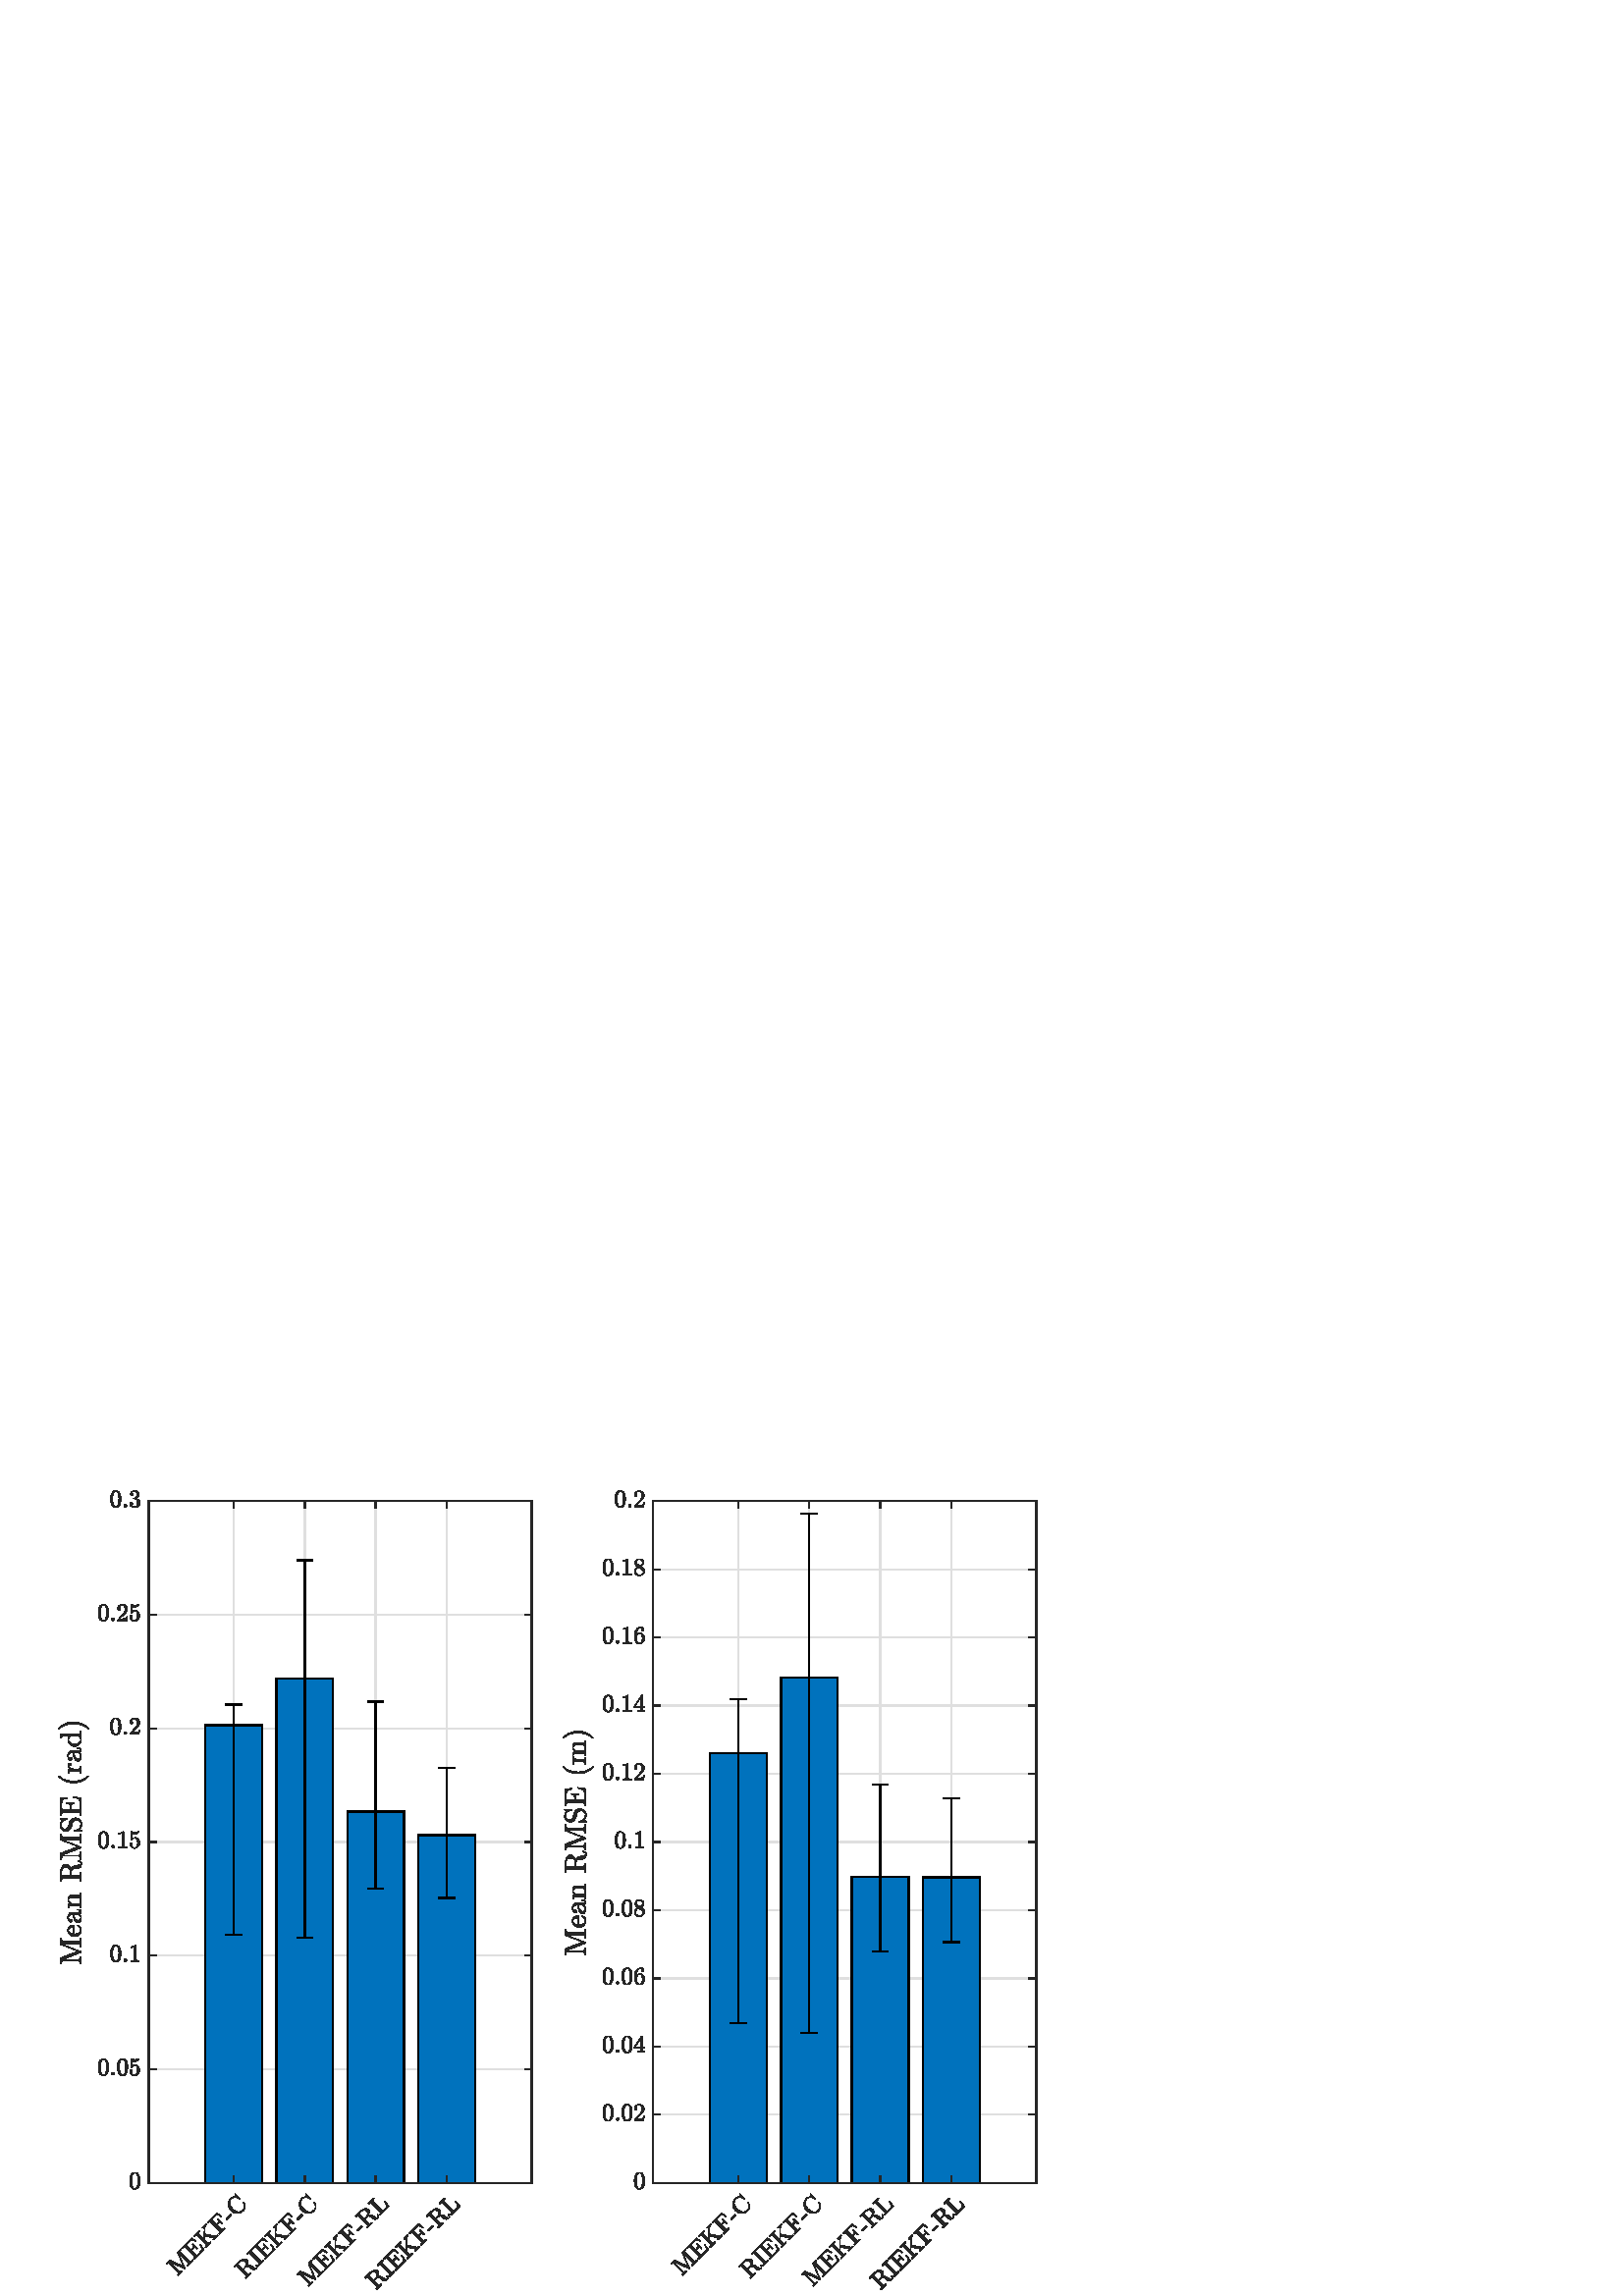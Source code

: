 %!PS-Adobe-3.0 EPSF-3.0
%%Pages: (atend)
%%BoundingBox: 0 0 420 315
%%LanguageLevel: 3
%%EndComments
%%BeginProlog
%%BeginResource: procset (Apache XML Graphics Std ProcSet) 1.2 0
%%Version: 1.2 0
%%Copyright: (Copyright 2001-2003,2010 The Apache Software Foundation. License terms: http://www.apache.org/licenses/LICENSE-2.0)
/bd{bind def}bind def
/ld{load def}bd
/GR/grestore ld
/GS/gsave ld
/RM/rmoveto ld
/C/curveto ld
/t/show ld
/L/lineto ld
/ML/setmiterlimit ld
/CT/concat ld
/f/fill ld
/N/newpath ld
/S/stroke ld
/CC/setcmykcolor ld
/A/ashow ld
/cp/closepath ld
/RC/setrgbcolor ld
/LJ/setlinejoin ld
/GC/setgray ld
/LW/setlinewidth ld
/M/moveto ld
/re {4 2 roll M
1 index 0 rlineto
0 exch rlineto
neg 0 rlineto
cp } bd
/_ctm matrix def
/_tm matrix def
/BT { _ctm currentmatrix pop matrix _tm copy pop 0 0 moveto } bd
/ET { _ctm setmatrix } bd
/iTm { _ctm setmatrix _tm concat } bd
/Tm { _tm astore pop iTm 0 0 moveto } bd
/ux 0.0 def
/uy 0.0 def
/F {
  /Tp exch def
  /Tf exch def
  Tf findfont Tp scalefont setfont
  /cf Tf def  /cs Tp def
} bd
/ULS {currentpoint /uy exch def /ux exch def} bd
/ULE {
  /Tcx currentpoint pop def
  gsave
  newpath
  cf findfont cs scalefont dup
  /FontMatrix get 0 get /Ts exch def /FontInfo get dup
  /UnderlinePosition get Ts mul /To exch def
  /UnderlineThickness get Ts mul /Tt exch def
  ux uy To add moveto  Tcx uy To add lineto
  Tt setlinewidth stroke
  grestore
} bd
/OLE {
  /Tcx currentpoint pop def
  gsave
  newpath
  cf findfont cs scalefont dup
  /FontMatrix get 0 get /Ts exch def /FontInfo get dup
  /UnderlinePosition get Ts mul /To exch def
  /UnderlineThickness get Ts mul /Tt exch def
  ux uy To add cs add moveto Tcx uy To add cs add lineto
  Tt setlinewidth stroke
  grestore
} bd
/SOE {
  /Tcx currentpoint pop def
  gsave
  newpath
  cf findfont cs scalefont dup
  /FontMatrix get 0 get /Ts exch def /FontInfo get dup
  /UnderlinePosition get Ts mul /To exch def
  /UnderlineThickness get Ts mul /Tt exch def
  ux uy To add cs 10 mul 26 idiv add moveto Tcx uy To add cs 10 mul 26 idiv add lineto
  Tt setlinewidth stroke
  grestore
} bd
/QT {
/Y22 exch store
/X22 exch store
/Y21 exch store
/X21 exch store
currentpoint
/Y21 load 2 mul add 3 div exch
/X21 load 2 mul add 3 div exch
/X21 load 2 mul /X22 load add 3 div
/Y21 load 2 mul /Y22 load add 3 div
/X22 load /Y22 load curveto
} bd
/SSPD {
dup length /d exch dict def
{
/v exch def
/k exch def
currentpagedevice k known {
/cpdv currentpagedevice k get def
v cpdv ne {
/upd false def
/nullv v type /nulltype eq def
/nullcpdv cpdv type /nulltype eq def
nullv nullcpdv or
{
/upd true def
} {
/sametype v type cpdv type eq def
sametype {
v type /arraytype eq {
/vlen v length def
/cpdvlen cpdv length def
vlen cpdvlen eq {
0 1 vlen 1 sub {
/i exch def
/obj v i get def
/cpdobj cpdv i get def
obj cpdobj ne {
/upd true def
exit
} if
} for
} {
/upd true def
} ifelse
} {
v type /dicttype eq {
v {
/dv exch def
/dk exch def
/cpddv cpdv dk get def
dv cpddv ne {
/upd true def
exit
} if
} forall
} {
/upd true def
} ifelse
} ifelse
} if
} ifelse
upd true eq {
d k v put
} if
} if
} if
} forall
d length 0 gt {
d setpagedevice
} if
} bd
/RE { % /NewFontName [NewEncodingArray] /FontName RE -
  findfont dup length dict begin
  {
    1 index /FID ne
    {def} {pop pop} ifelse
  } forall
  /Encoding exch def
  /FontName 1 index def
  currentdict definefont pop
  end
} bind def
%%EndResource
%%BeginResource: procset (Apache XML Graphics EPS ProcSet) 1.0 0
%%Version: 1.0 0
%%Copyright: (Copyright 2002-2003 The Apache Software Foundation. License terms: http://www.apache.org/licenses/LICENSE-2.0)
/BeginEPSF { %def
/b4_Inc_state save def         % Save state for cleanup
/dict_count countdictstack def % Count objects on dict stack
/op_count count 1 sub def      % Count objects on operand stack
userdict begin                 % Push userdict on dict stack
/showpage { } def              % Redefine showpage, { } = null proc
0 setgray 0 setlinecap         % Prepare graphics state
1 setlinewidth 0 setlinejoin
10 setmiterlimit [ ] 0 setdash newpath
/languagelevel where           % If level not equal to 1 then
{pop languagelevel             % set strokeadjust and
1 ne                           % overprint to their defaults.
{false setstrokeadjust false setoverprint
} if
} if
} bd
/EndEPSF { %def
count op_count sub {pop} repeat            % Clean up stacks
countdictstack dict_count sub {end} repeat
b4_Inc_state restore
} bd
%%EndResource
%FOPBeginFontDict
%%IncludeResource: font Courier-Oblique
%%IncludeResource: font Courier-BoldOblique
%%IncludeResource: font Courier-Bold
%%IncludeResource: font ZapfDingbats
%%IncludeResource: font Symbol
%%IncludeResource: font Helvetica
%%IncludeResource: font Helvetica-Oblique
%%IncludeResource: font Helvetica-Bold
%%IncludeResource: font Helvetica-BoldOblique
%%IncludeResource: font Times-Roman
%%IncludeResource: font Times-Italic
%%IncludeResource: font Times-Bold
%%IncludeResource: font Times-BoldItalic
%%IncludeResource: font Courier
%FOPEndFontDict
%%BeginResource: encoding WinAnsiEncoding
/WinAnsiEncoding [
/.notdef /.notdef /.notdef /.notdef /.notdef
/.notdef /.notdef /.notdef /.notdef /.notdef
/.notdef /.notdef /.notdef /.notdef /.notdef
/.notdef /.notdef /.notdef /.notdef /.notdef
/.notdef /.notdef /.notdef /.notdef /.notdef
/.notdef /.notdef /.notdef /.notdef /.notdef
/.notdef /.notdef /space /exclam /quotedbl
/numbersign /dollar /percent /ampersand /quotesingle
/parenleft /parenright /asterisk /plus /comma
/hyphen /period /slash /zero /one
/two /three /four /five /six
/seven /eight /nine /colon /semicolon
/less /equal /greater /question /at
/A /B /C /D /E
/F /G /H /I /J
/K /L /M /N /O
/P /Q /R /S /T
/U /V /W /X /Y
/Z /bracketleft /backslash /bracketright /asciicircum
/underscore /quoteleft /a /b /c
/d /e /f /g /h
/i /j /k /l /m
/n /o /p /q /r
/s /t /u /v /w
/x /y /z /braceleft /bar
/braceright /asciitilde /bullet /Euro /bullet
/quotesinglbase /florin /quotedblbase /ellipsis /dagger
/daggerdbl /circumflex /perthousand /Scaron /guilsinglleft
/OE /bullet /Zcaron /bullet /bullet
/quoteleft /quoteright /quotedblleft /quotedblright /bullet
/endash /emdash /asciitilde /trademark /scaron
/guilsinglright /oe /bullet /zcaron /Ydieresis
/space /exclamdown /cent /sterling /currency
/yen /brokenbar /section /dieresis /copyright
/ordfeminine /guillemotleft /logicalnot /sfthyphen /registered
/macron /degree /plusminus /twosuperior /threesuperior
/acute /mu /paragraph /middot /cedilla
/onesuperior /ordmasculine /guillemotright /onequarter /onehalf
/threequarters /questiondown /Agrave /Aacute /Acircumflex
/Atilde /Adieresis /Aring /AE /Ccedilla
/Egrave /Eacute /Ecircumflex /Edieresis /Igrave
/Iacute /Icircumflex /Idieresis /Eth /Ntilde
/Ograve /Oacute /Ocircumflex /Otilde /Odieresis
/multiply /Oslash /Ugrave /Uacute /Ucircumflex
/Udieresis /Yacute /Thorn /germandbls /agrave
/aacute /acircumflex /atilde /adieresis /aring
/ae /ccedilla /egrave /eacute /ecircumflex
/edieresis /igrave /iacute /icircumflex /idieresis
/eth /ntilde /ograve /oacute /ocircumflex
/otilde /odieresis /divide /oslash /ugrave
/uacute /ucircumflex /udieresis /yacute /thorn
/ydieresis
] def
%%EndResource
%FOPBeginFontReencode
/Courier-Oblique findfont
dup length dict begin
  {1 index /FID ne {def} {pop pop} ifelse} forall
  /Encoding WinAnsiEncoding def
  currentdict
end
/Courier-Oblique exch definefont pop
/Courier-BoldOblique findfont
dup length dict begin
  {1 index /FID ne {def} {pop pop} ifelse} forall
  /Encoding WinAnsiEncoding def
  currentdict
end
/Courier-BoldOblique exch definefont pop
/Courier-Bold findfont
dup length dict begin
  {1 index /FID ne {def} {pop pop} ifelse} forall
  /Encoding WinAnsiEncoding def
  currentdict
end
/Courier-Bold exch definefont pop
/Helvetica findfont
dup length dict begin
  {1 index /FID ne {def} {pop pop} ifelse} forall
  /Encoding WinAnsiEncoding def
  currentdict
end
/Helvetica exch definefont pop
/Helvetica-Oblique findfont
dup length dict begin
  {1 index /FID ne {def} {pop pop} ifelse} forall
  /Encoding WinAnsiEncoding def
  currentdict
end
/Helvetica-Oblique exch definefont pop
/Helvetica-Bold findfont
dup length dict begin
  {1 index /FID ne {def} {pop pop} ifelse} forall
  /Encoding WinAnsiEncoding def
  currentdict
end
/Helvetica-Bold exch definefont pop
/Helvetica-BoldOblique findfont
dup length dict begin
  {1 index /FID ne {def} {pop pop} ifelse} forall
  /Encoding WinAnsiEncoding def
  currentdict
end
/Helvetica-BoldOblique exch definefont pop
/Times-Roman findfont
dup length dict begin
  {1 index /FID ne {def} {pop pop} ifelse} forall
  /Encoding WinAnsiEncoding def
  currentdict
end
/Times-Roman exch definefont pop
/Times-Italic findfont
dup length dict begin
  {1 index /FID ne {def} {pop pop} ifelse} forall
  /Encoding WinAnsiEncoding def
  currentdict
end
/Times-Italic exch definefont pop
/Times-Bold findfont
dup length dict begin
  {1 index /FID ne {def} {pop pop} ifelse} forall
  /Encoding WinAnsiEncoding def
  currentdict
end
/Times-Bold exch definefont pop
/Times-BoldItalic findfont
dup length dict begin
  {1 index /FID ne {def} {pop pop} ifelse} forall
  /Encoding WinAnsiEncoding def
  currentdict
end
/Times-BoldItalic exch definefont pop
/Courier findfont
dup length dict begin
  {1 index /FID ne {def} {pop pop} ifelse} forall
  /Encoding WinAnsiEncoding def
  currentdict
end
/Courier exch definefont pop
%FOPEndFontReencode
%%EndProlog
%%Page: 1 1
%%PageBoundingBox: 0 0 420 315
%%BeginPageSetup
[1 0 0 -1 0 315] CT
%%EndPageSetup
GS
[0.5 0 0 0.5 0 0] CT
1 GC
N
0 0 840 630 re
f
GR
GS
[0.5 0 0 0.5 0 0] CT
1 GC
N
0 0 840 630 re
f
GR
GS
[0.5 0 0 0.5 0 0] CT
1 GC
N
109 547 M
390 547 L
390 47 L
109 47 L
cp
f
GR
GS
[0.5 0 0 0.5 0 0] CT
0.873 GC
1 LJ
N
171.444 547 M
171.444 47 L
S
GR
GS
[0.5 0 0 0.5 0 0] CT
0.873 GC
1 LJ
N
223.481 547 M
223.481 47 L
S
GR
GS
[0.5 0 0 0.5 0 0] CT
0.873 GC
1 LJ
N
275.519 547 M
275.519 47 L
S
GR
GS
[0.5 0 0 0.5 0 0] CT
0.873 GC
1 LJ
N
327.556 547 M
327.556 47 L
S
GR
GS
[0.5 0 0 0.5 0 0] CT
0.873 GC
1 LJ
N
390 547 M
109 547 L
S
GR
GS
[0.5 0 0 0.5 0 0] CT
0.873 GC
1 LJ
N
390 463.667 M
109 463.667 L
S
GR
GS
[0.5 0 0 0.5 0 0] CT
0.873 GC
1 LJ
N
390 380.333 M
109 380.333 L
S
GR
GS
[0.5 0 0 0.5 0 0] CT
0.873 GC
1 LJ
N
390 297 M
109 297 L
S
GR
GS
[0.5 0 0 0.5 0 0] CT
0.873 GC
1 LJ
N
390 213.667 M
109 213.667 L
S
GR
GS
[0.5 0 0 0.5 0 0] CT
0.873 GC
1 LJ
N
390 130.333 M
109 130.333 L
S
GR
GS
[0.5 0 0 0.5 0 0] CT
0.873 GC
1 LJ
N
390 47 M
109 47 L
S
GR
GS
[0.5 0 0 0.5 0 0] CT
0.149 GC
1 LJ
N
109 547 M
390 547 L
S
GR
GS
[0.5 0 0 0.5 0 0] CT
0 0.447 0.741 RC
N
192.259 547 M
192.259 211.413 L
150.63 211.413 L
150.63 547 L
cp
244.296 547 M
244.296 177.33 L
202.667 177.33 L
202.667 547 L
cp
296.333 547 M
296.333 274.654 L
254.704 274.654 L
254.704 547 L
cp
348.37 547 M
348.37 291.975 L
306.741 291.975 L
306.741 547 L
cp
f
GR
GS
[0.5 0 0 0.5 0 0] CT
10.0 ML
N
150.63 547 M
150.63 211.413 L
192.259 211.413 L
192.259 547 L
cp
S
GR
GS
[0.5 0 0 0.5 0 0] CT
10.0 ML
N
202.667 547 M
202.667 177.33 L
244.296 177.33 L
244.296 547 L
cp
S
GR
GS
[0.5 0 0 0.5 0 0] CT
10.0 ML
N
254.704 547 M
254.704 274.654 L
296.333 274.654 L
296.333 547 L
cp
S
GR
GS
[0.5 0 0 0.5 0 0] CT
10.0 ML
N
306.741 547 M
306.741 291.975 L
348.37 291.975 L
348.37 547 L
cp
S
GR
GS
[0.5 0 0 0.5 0 0] CT
1 LJ
N
171.444 211.413 M
171.444 365.212 L
S
GR
GS
[0.5 0 0 0.5 0 0] CT
1 LJ
N
223.481 177.33 M
223.481 367.384 L
S
GR
GS
[0.5 0 0 0.5 0 0] CT
1 LJ
N
275.519 274.654 M
275.519 331.009 L
S
GR
GS
[0.5 0 0 0.5 0 0] CT
1 LJ
N
327.556 291.975 M
327.556 338.095 L
S
GR
GS
[0.5 0 0 0.5 0 0] CT
1 LJ
N
171.444 211.413 M
171.444 196.208 L
S
GR
GS
[0.5 0 0 0.5 0 0] CT
1 LJ
N
223.481 177.33 M
223.481 90.46 L
S
GR
GS
[0.5 0 0 0.5 0 0] CT
1 LJ
N
275.519 274.654 M
275.519 193.977 L
S
GR
GS
[0.5 0 0 0.5 0 0] CT
1 LJ
N
327.556 291.975 M
327.556 242.807 L
S
GR
GS
[0.5 0 0 0.5 85.722 182.606] CT
N
-6 0 M
6 0 L
f
GR
GS
[0.5 0 0 0.5 85.722 182.606] CT
10.0 ML
N
-6 0 M
6 0 L
S
GR
GS
[0.5 0 0 0.5 111.741 183.692] CT
N
/f301521038{-6 0 M
6 0 L}def
f301521038
f
GR
GS
[0.5 0 0 0.5 111.741 183.692] CT
10.0 ML
N
-6 0 M
6 0 L
S
GR
GS
[0.5 0 0 0.5 137.759 165.504] CT
N
f301521038
f
GR
GS
[0.5 0 0 0.5 137.759 165.504] CT
10.0 ML
N
-6 0 M
6 0 L
S
GR
GS
[0.5 0 0 0.5 163.778 169.048] CT
N
f301521038
f
GR
GS
[0.5 0 0 0.5 163.778 169.048] CT
10.0 ML
N
-6 0 M
6 0 L
S
GR
GS
[0.5 0 0 0.5 85.722 98.104] CT
N
f301521038
f
GR
GS
[0.5 0 0 0.5 85.722 98.104] CT
10.0 ML
N
-6 0 M
6 0 L
S
GR
GS
[0.5 0 0 0.5 111.741 45.23] CT
N
f301521038
f
GR
GS
[0.5 0 0 0.5 111.741 45.23] CT
10.0 ML
N
-6 0 M
6 0 L
S
GR
GS
[0.5 0 0 0.5 137.759 96.988] CT
N
f301521038
f
GR
GS
[0.5 0 0 0.5 137.759 96.988] CT
10.0 ML
N
-6 0 M
6 0 L
S
GR
GS
[0.5 0 0 0.5 163.778 121.403] CT
N
f301521038
f
GR
GS
[0.5 0 0 0.5 163.778 121.403] CT
10.0 ML
N
-6 0 M
6 0 L
S
GR
GS
[0.5 0 0 0.5 0 0] CT
0.149 GC
2 setlinecap
1 LJ
N
109 547 M
390 547 L
S
GR
GS
[0.5 0 0 0.5 0 0] CT
0.149 GC
2 setlinecap
1 LJ
N
109 47 M
390 47 L
S
GR
GS
[0.5 0 0 0.5 0 0] CT
0.149 GC
2 setlinecap
1 LJ
N
171.444 547 M
171.444 542 L
S
GR
GS
[0.5 0 0 0.5 0 0] CT
0.149 GC
2 setlinecap
1 LJ
N
223.481 547 M
223.481 542 L
S
GR
GS
[0.5 0 0 0.5 0 0] CT
0.149 GC
2 setlinecap
1 LJ
N
275.519 547 M
275.519 542 L
S
GR
GS
[0.5 0 0 0.5 0 0] CT
0.149 GC
2 setlinecap
1 LJ
N
327.556 547 M
327.556 542 L
S
GR
GS
[0.5 0 0 0.5 0 0] CT
0.149 GC
2 setlinecap
1 LJ
N
171.444 47 M
171.444 52 L
S
GR
GS
[0.5 0 0 0.5 0 0] CT
0.149 GC
2 setlinecap
1 LJ
N
223.481 47 M
223.481 52 L
S
GR
GS
[0.5 0 0 0.5 0 0] CT
0.149 GC
2 setlinecap
1 LJ
N
275.519 47 M
275.519 52 L
S
GR
GS
[0.5 0 0 0.5 0 0] CT
0.149 GC
2 setlinecap
1 LJ
N
327.556 47 M
327.556 52 L
S
GR
GS
[0.354 -0.354 0.354 0.354 85.722 276.3] CT
0.149 GC
N
-72.86 15.12 M
-72.86 14.479 L
-71.016 14.479 -71.016 13.417 QT
-71.016 4.026 L
-71.016 3.464 -72.86 3.464 QT
-72.86 2.823 L
-69.469 2.823 L
-69.25 2.823 -69.172 3.026 QT
-65.25 13.214 L
-61.328 3.026 L
-61.266 2.823 -61.047 2.823 QT
-57.641 2.823 L
-57.641 3.464 L
-59.5 3.464 -59.5 4.026 QT
-59.5 13.917 L
-59.5 14.479 -57.641 14.479 QT
-57.641 15.12 L
-62.875 15.12 L
-62.875 14.479 L
-61.031 14.479 -61.031 13.917 QT
-61.031 3.432 L
-65.453 14.917 L
-65.531 15.12 -65.75 15.12 QT
-65.985 15.12 -66.063 14.917 QT
-70.438 3.573 L
-70.438 13.417 L
-70.438 14.479 -68.594 14.479 QT
-68.594 15.12 L
-72.86 15.12 L
cp
f
GR
GS
[0.354 -0.354 0.354 0.354 85.722 276.3] CT
0.149 GC
N
-56.453 15.12 M
-56.453 14.479 L
-54.594 14.479 -54.594 13.917 QT
-54.594 4.026 L
-54.594 3.464 -56.453 3.464 QT
-56.453 2.823 L
-46.266 2.823 L
-45.766 6.948 L
-46.281 6.948 L
-46.484 5.386 -46.828 4.682 QT
-47.172 3.979 -47.938 3.721 QT
-48.703 3.464 -50.234 3.464 QT
-52 3.464 L
-52.328 3.464 -52.508 3.487 QT
-52.688 3.511 -52.797 3.636 QT
-52.906 3.761 -52.906 4.026 QT
-52.906 8.417 L
-51.578 8.417 L
-50.672 8.417 -50.219 8.268 QT
-49.766 8.12 -49.594 7.682 QT
-49.422 7.245 -49.422 6.323 QT
-48.891 6.323 L
-48.891 11.151 L
-49.422 11.151 L
-49.422 10.245 -49.594 9.807 QT
-49.766 9.37 -50.219 9.214 QT
-50.672 9.057 -51.578 9.057 QT
-52.906 9.057 L
-52.906 13.917 L
-52.906 14.307 -52.688 14.393 QT
-52.469 14.479 -52 14.479 QT
-50.094 14.479 L
-48.844 14.479 -48.078 14.284 QT
-47.313 14.089 -46.883 13.628 QT
-46.453 13.167 -46.219 12.432 QT
-45.984 11.698 -45.781 10.401 QT
-45.266 10.401 L
-46.016 15.12 L
-56.453 15.12 L
cp
f
GR
GS
[0.354 -0.354 0.354 0.354 85.722 276.3] CT
0.149 GC
N
-44.203 15.12 M
-44.203 14.479 L
-42.344 14.479 -42.344 13.917 QT
-42.344 4.026 L
-42.344 3.464 -44.203 3.464 QT
-44.203 2.823 L
-38.813 2.823 L
-38.813 3.464 L
-40.656 3.464 -40.656 4.026 QT
-40.656 9.87 L
-35.094 4.526 L
-34.875 4.276 -34.875 4.026 QT
-34.875 3.745 -35.117 3.604 QT
-35.359 3.464 -35.656 3.464 QT
-35.656 2.823 L
-31.75 2.823 L
-31.75 3.464 L
-33.234 3.464 -34.344 4.526 QT
-37.531 7.573 L
-33.594 13.417 L
-33.109 14.136 -32.742 14.307 QT
-32.375 14.479 -31.5 14.479 QT
-31.5 15.12 L
-36.219 15.12 L
-36.219 14.479 L
-35.781 14.479 -35.492 14.393 QT
-35.203 14.307 -35.203 13.979 QT
-35.203 13.761 -35.422 13.417 QT
-38.656 8.636 L
-40.656 10.589 L
-40.656 13.917 L
-40.656 14.479 -38.813 14.479 QT
-38.813 15.12 L
-44.203 15.12 L
cp
f
GR
GS
[0.354 -0.354 0.354 0.354 85.722 276.3] CT
0.149 GC
N
-30.203 15.12 M
-30.203 14.479 L
-28.344 14.479 -28.344 13.917 QT
-28.344 4.026 L
-28.344 3.464 -30.203 3.464 QT
-30.203 2.823 L
-20.266 2.823 L
-19.766 6.948 L
-20.297 6.948 L
-20.406 5.807 -20.617 5.151 QT
-20.828 4.495 -21.227 4.128 QT
-21.625 3.761 -22.281 3.612 QT
-22.938 3.464 -24.109 3.464 QT
-25.75 3.464 L
-26.078 3.464 -26.258 3.487 QT
-26.438 3.511 -26.547 3.636 QT
-26.656 3.761 -26.656 4.026 QT
-26.656 8.667 L
-25.391 8.667 L
-24.469 8.667 -24.039 8.503 QT
-23.609 8.339 -23.445 7.909 QT
-23.281 7.479 -23.281 6.557 QT
-22.766 6.557 L
-22.766 11.386 L
-23.281 11.386 L
-23.281 10.464 -23.445 10.034 QT
-23.609 9.604 -24.039 9.44 QT
-24.469 9.276 -25.391 9.276 QT
-26.656 9.276 L
-26.656 13.917 L
-26.656 14.479 -24.359 14.479 QT
-24.359 15.12 L
-30.203 15.12 L
cp
f
GR
GS
[0.354 -0.354 0.354 0.354 85.722 276.3] CT
0.149 GC
N
-18.797 11.792 M
-18.797 10.667 L
-14.031 10.667 L
-14.031 11.792 L
-18.797 11.792 L
cp
f
GR
GS
[0.354 -0.354 0.354 0.354 85.722 276.3] CT
0.149 GC
N
-8.891 13.198 M
-8.281 13.979 -7.359 14.432 QT
-6.438 14.886 -5.438 14.886 QT
-4.609 14.886 -3.898 14.557 QT
-3.188 14.229 -2.656 13.636 QT
-2.125 13.042 -1.836 12.3 QT
-1.547 11.557 -1.547 10.729 QT
-1.547 10.589 -1.391 10.589 QT
-1.172 10.589 L
-1.031 10.589 -1.031 10.761 QT
-1.031 11.698 -1.391 12.573 QT
-1.75 13.448 -2.406 14.112 QT
-3.063 14.776 -3.922 15.143 QT
-4.781 15.511 -5.719 15.511 QT
-7 15.511 -8.156 14.987 QT
-9.313 14.464 -10.172 13.557 QT
-11.031 12.651 -11.508 11.456 QT
-11.984 10.261 -11.984 8.964 QT
-11.984 7.682 -11.508 6.487 QT
-11.031 5.292 -10.172 4.378 QT
-9.313 3.464 -8.156 2.948 QT
-7 2.432 -5.719 2.432 QT
-4.797 2.432 -3.953 2.831 QT
-3.109 3.229 -2.469 3.964 QT
-1.422 2.479 L
-1.313 2.432 -1.297 2.432 QT
-1.172 2.432 L
-1.109 2.432 -1.07 2.471 QT
-1.031 2.511 -1.031 2.573 QT
-1.031 7.432 L
-1.031 7.589 -1.172 7.589 QT
-1.5 7.589 L
-1.656 7.589 -1.656 7.432 QT
-1.656 6.917 -1.867 6.276 QT
-2.078 5.636 -2.398 5.057 QT
-2.719 4.479 -3.141 4.042 QT
-4.156 3.057 -5.453 3.057 QT
-6.453 3.057 -7.359 3.511 QT
-8.266 3.964 -8.891 4.745 QT
-9.547 5.589 -9.805 6.667 QT
-10.063 7.745 -10.063 8.964 QT
-10.063 10.182 -9.805 11.268 QT
-9.547 12.354 -8.891 13.198 QT
cp
f
GR
GS
[0.354 -0.354 0.354 0.354 111.741 276.3] CT
0.149 GC
N
-76.156 15.12 M
-76.156 14.479 L
-74.297 14.479 -74.297 13.917 QT
-74.297 4.026 L
-74.297 3.464 -76.156 3.464 QT
-76.156 2.823 L
-70.5 2.823 L
-69.485 2.823 -68.375 3.19 QT
-67.266 3.557 -66.516 4.3 QT
-65.766 5.042 -65.766 6.089 QT
-65.766 6.839 -66.219 7.432 QT
-66.672 8.026 -67.383 8.425 QT
-68.094 8.823 -68.828 8.995 QT
-68.016 9.276 -67.414 9.893 QT
-66.813 10.511 -66.688 11.307 QT
-66.438 12.901 L
-66.25 13.979 -66.063 14.511 QT
-65.875 15.042 -65.203 15.042 QT
-64.641 15.042 -64.367 14.526 QT
-64.094 14.011 -64.094 13.386 QT
-64.094 13.323 -64.039 13.276 QT
-63.985 13.229 -63.922 13.229 QT
-63.75 13.229 L
-63.578 13.229 -63.578 13.464 QT
-63.578 13.964 -63.774 14.432 QT
-63.969 14.901 -64.328 15.206 QT
-64.688 15.511 -65.188 15.511 QT
-66.5 15.511 -67.43 14.87 QT
-68.36 14.229 -68.36 12.979 QT
-68.36 11.37 L
-68.36 10.479 -68.985 9.839 QT
-69.61 9.198 -70.516 9.198 QT
-72.688 9.198 L
-72.688 13.917 L
-72.688 14.479 -70.828 14.479 QT
-70.828 15.12 L
-76.156 15.12 L
cp
-72.688 8.729 M
-70.75 8.729 L
-69.266 8.729 -68.485 8.128 QT
-67.703 7.526 -67.703 6.089 QT
-67.703 4.651 -68.477 4.057 QT
-69.25 3.464 -70.75 3.464 QT
-71.766 3.464 L
-72.094 3.464 -72.274 3.487 QT
-72.453 3.511 -72.57 3.636 QT
-72.688 3.761 -72.688 4.026 QT
-72.688 8.729 L
cp
f
GR
GS
[0.354 -0.354 0.354 0.354 111.741 276.3] CT
0.149 GC
N
-63.031 15.12 M
-63.031 14.479 L
-61.094 14.479 -61.094 13.917 QT
-61.094 4.026 L
-61.094 3.464 -63.031 3.464 QT
-63.031 2.823 L
-57.469 2.823 L
-57.469 3.464 L
-59.406 3.464 -59.406 4.026 QT
-59.406 13.917 L
-59.406 14.479 -57.469 14.479 QT
-57.469 15.12 L
-63.031 15.12 L
cp
f
GR
GS
[0.354 -0.354 0.354 0.354 111.741 276.3] CT
0.149 GC
N
/f-1430889808{-56.453 15.12 M
-56.453 14.479 L
-54.594 14.479 -54.594 13.917 QT
-54.594 4.026 L
-54.594 3.464 -56.453 3.464 QT
-56.453 2.823 L
-46.266 2.823 L
-45.766 6.948 L
-46.281 6.948 L
-46.484 5.386 -46.828 4.682 QT
-47.172 3.979 -47.938 3.721 QT
-48.703 3.464 -50.234 3.464 QT
-52 3.464 L
-52.328 3.464 -52.508 3.487 QT
-52.688 3.511 -52.797 3.636 QT
-52.906 3.761 -52.906 4.026 QT
-52.906 8.417 L
-51.578 8.417 L
-50.672 8.417 -50.219 8.268 QT
-49.766 8.12 -49.594 7.682 QT
-49.422 7.245 -49.422 6.323 QT
-48.891 6.323 L
-48.891 11.151 L
-49.422 11.151 L
-49.422 10.245 -49.594 9.807 QT
-49.766 9.37 -50.219 9.214 QT
-50.672 9.057 -51.578 9.057 QT
-52.906 9.057 L
-52.906 13.917 L
-52.906 14.307 -52.688 14.393 QT
-52.469 14.479 -52 14.479 QT
-50.094 14.479 L
-48.844 14.479 -48.078 14.284 QT
-47.313 14.089 -46.883 13.628 QT
-46.453 13.167 -46.219 12.432 QT
-45.984 11.698 -45.781 10.401 QT
-45.266 10.401 L
-46.016 15.12 L
-56.453 15.12 L
cp}def
f-1430889808
f
GR
GS
[0.354 -0.354 0.354 0.354 111.741 276.3] CT
0.149 GC
N
/f1182266233{-44.203 15.12 M
-44.203 14.479 L
-42.344 14.479 -42.344 13.917 QT
-42.344 4.026 L
-42.344 3.464 -44.203 3.464 QT
-44.203 2.823 L
-38.813 2.823 L
-38.813 3.464 L
-40.656 3.464 -40.656 4.026 QT
-40.656 9.87 L
-35.094 4.526 L
-34.875 4.276 -34.875 4.026 QT
-34.875 3.745 -35.117 3.604 QT
-35.359 3.464 -35.656 3.464 QT
-35.656 2.823 L
-31.75 2.823 L
-31.75 3.464 L
-33.234 3.464 -34.344 4.526 QT
-37.531 7.573 L
-33.594 13.417 L
-33.109 14.136 -32.742 14.307 QT
-32.375 14.479 -31.5 14.479 QT
-31.5 15.12 L
-36.219 15.12 L
-36.219 14.479 L
-35.781 14.479 -35.492 14.393 QT
-35.203 14.307 -35.203 13.979 QT
-35.203 13.761 -35.422 13.417 QT
-38.656 8.636 L
-40.656 10.589 L
-40.656 13.917 L
-40.656 14.479 -38.813 14.479 QT
-38.813 15.12 L
-44.203 15.12 L
cp}def
f1182266233
f
GR
GS
[0.354 -0.354 0.354 0.354 111.741 276.3] CT
0.149 GC
N
/f1778010636{-30.203 15.12 M
-30.203 14.479 L
-28.344 14.479 -28.344 13.917 QT
-28.344 4.026 L
-28.344 3.464 -30.203 3.464 QT
-30.203 2.823 L
-20.266 2.823 L
-19.766 6.948 L
-20.297 6.948 L
-20.406 5.807 -20.617 5.151 QT
-20.828 4.495 -21.227 4.128 QT
-21.625 3.761 -22.281 3.612 QT
-22.938 3.464 -24.109 3.464 QT
-25.75 3.464 L
-26.078 3.464 -26.258 3.487 QT
-26.438 3.511 -26.547 3.636 QT
-26.656 3.761 -26.656 4.026 QT
-26.656 8.667 L
-25.391 8.667 L
-24.469 8.667 -24.039 8.503 QT
-23.609 8.339 -23.445 7.909 QT
-23.281 7.479 -23.281 6.557 QT
-22.766 6.557 L
-22.766 11.386 L
-23.281 11.386 L
-23.281 10.464 -23.445 10.034 QT
-23.609 9.604 -24.039 9.44 QT
-24.469 9.276 -25.391 9.276 QT
-26.656 9.276 L
-26.656 13.917 L
-26.656 14.479 -24.359 14.479 QT
-24.359 15.12 L
-30.203 15.12 L
cp}def
f1778010636
f
GR
GS
[0.354 -0.354 0.354 0.354 111.741 276.3] CT
0.149 GC
N
/f1412605859{-18.797 11.792 M
-18.797 10.667 L
-14.031 10.667 L
-14.031 11.792 L
-18.797 11.792 L
cp}def
f1412605859
f
GR
GS
[0.354 -0.354 0.354 0.354 111.741 276.3] CT
0.149 GC
N
/f1831767072{-8.891 13.198 M
-8.281 13.979 -7.359 14.432 QT
-6.438 14.886 -5.438 14.886 QT
-4.609 14.886 -3.898 14.557 QT
-3.188 14.229 -2.656 13.636 QT
-2.125 13.042 -1.836 12.3 QT
-1.547 11.557 -1.547 10.729 QT
-1.547 10.589 -1.391 10.589 QT
-1.172 10.589 L
-1.031 10.589 -1.031 10.761 QT
-1.031 11.698 -1.391 12.573 QT
-1.75 13.448 -2.406 14.112 QT
-3.063 14.776 -3.922 15.143 QT
-4.781 15.511 -5.719 15.511 QT
-7 15.511 -8.156 14.987 QT
-9.313 14.464 -10.172 13.557 QT
-11.031 12.651 -11.508 11.456 QT
-11.984 10.261 -11.984 8.964 QT
-11.984 7.682 -11.508 6.487 QT
-11.031 5.292 -10.172 4.378 QT
-9.313 3.464 -8.156 2.948 QT
-7 2.432 -5.719 2.432 QT
-4.797 2.432 -3.953 2.831 QT
-3.109 3.229 -2.469 3.964 QT
-1.422 2.479 L
-1.313 2.432 -1.297 2.432 QT
-1.172 2.432 L
-1.109 2.432 -1.07 2.471 QT
-1.031 2.511 -1.031 2.573 QT
-1.031 7.432 L
-1.031 7.589 -1.172 7.589 QT
-1.5 7.589 L
-1.656 7.589 -1.656 7.432 QT
-1.656 6.917 -1.867 6.276 QT
-2.078 5.636 -2.398 5.057 QT
-2.719 4.479 -3.141 4.042 QT
-4.156 3.057 -5.453 3.057 QT
-6.453 3.057 -7.359 3.511 QT
-8.266 3.964 -8.891 4.745 QT
-9.547 5.589 -9.805 6.667 QT
-10.063 7.745 -10.063 8.964 QT
-10.063 10.182 -9.805 11.268 QT
-9.547 12.354 -8.891 13.198 QT
cp}def
f1831767072
f
GR
GS
[0.354 -0.354 0.354 0.354 137.759 276.3] CT
0.149 GC
N
/f1860726478{-84.36 15.12 M
-84.36 14.479 L
-82.516 14.479 -82.516 13.417 QT
-82.516 4.026 L
-82.516 3.464 -84.36 3.464 QT
-84.36 2.823 L
-80.969 2.823 L
-80.75 2.823 -80.672 3.026 QT
-76.75 13.214 L
-72.828 3.026 L
-72.766 2.823 -72.547 2.823 QT
-69.141 2.823 L
-69.141 3.464 L
-71 3.464 -71 4.026 QT
-71 13.917 L
-71 14.479 -69.141 14.479 QT
-69.141 15.12 L
-74.375 15.12 L
-74.375 14.479 L
-72.531 14.479 -72.531 13.917 QT
-72.531 3.432 L
-76.953 14.917 L
-77.031 15.12 -77.25 15.12 QT
-77.485 15.12 -77.563 14.917 QT
-81.938 3.573 L
-81.938 13.417 L
-81.938 14.479 -80.094 14.479 QT
-80.094 15.12 L
-84.36 15.12 L
cp}def
f1860726478
f
GR
GS
[0.354 -0.354 0.354 0.354 137.759 276.3] CT
0.149 GC
N
/f-1500500496{-67.953 15.12 M
-67.953 14.479 L
-66.094 14.479 -66.094 13.917 QT
-66.094 4.026 L
-66.094 3.464 -67.953 3.464 QT
-67.953 2.823 L
-57.766 2.823 L
-57.266 6.948 L
-57.781 6.948 L
-57.985 5.386 -58.328 4.682 QT
-58.672 3.979 -59.438 3.721 QT
-60.203 3.464 -61.735 3.464 QT
-63.5 3.464 L
-63.828 3.464 -64.008 3.487 QT
-64.188 3.511 -64.297 3.636 QT
-64.406 3.761 -64.406 4.026 QT
-64.406 8.417 L
-63.078 8.417 L
-62.172 8.417 -61.719 8.268 QT
-61.266 8.12 -61.094 7.682 QT
-60.922 7.245 -60.922 6.323 QT
-60.391 6.323 L
-60.391 11.151 L
-60.922 11.151 L
-60.922 10.245 -61.094 9.807 QT
-61.266 9.37 -61.719 9.214 QT
-62.172 9.057 -63.078 9.057 QT
-64.406 9.057 L
-64.406 13.917 L
-64.406 14.307 -64.188 14.393 QT
-63.969 14.479 -63.5 14.479 QT
-61.594 14.479 L
-60.344 14.479 -59.578 14.284 QT
-58.813 14.089 -58.383 13.628 QT
-57.953 13.167 -57.719 12.432 QT
-57.485 11.698 -57.281 10.401 QT
-56.766 10.401 L
-57.516 15.12 L
-67.953 15.12 L
cp}def
f-1500500496
f
GR
GS
[0.354 -0.354 0.354 0.354 137.759 276.3] CT
0.149 GC
N
/f-1109304559{-55.703 15.12 M
-55.703 14.479 L
-53.844 14.479 -53.844 13.917 QT
-53.844 4.026 L
-53.844 3.464 -55.703 3.464 QT
-55.703 2.823 L
-50.313 2.823 L
-50.313 3.464 L
-52.156 3.464 -52.156 4.026 QT
-52.156 9.87 L
-46.594 4.526 L
-46.375 4.276 -46.375 4.026 QT
-46.375 3.745 -46.617 3.604 QT
-46.859 3.464 -47.156 3.464 QT
-47.156 2.823 L
-43.25 2.823 L
-43.25 3.464 L
-44.734 3.464 -45.844 4.526 QT
-49.031 7.573 L
-45.094 13.417 L
-44.609 14.136 -44.242 14.307 QT
-43.875 14.479 -43 14.479 QT
-43 15.12 L
-47.719 15.12 L
-47.719 14.479 L
-47.281 14.479 -46.992 14.393 QT
-46.703 14.307 -46.703 13.979 QT
-46.703 13.761 -46.922 13.417 QT
-50.156 8.636 L
-52.156 10.589 L
-52.156 13.917 L
-52.156 14.479 -50.313 14.479 QT
-50.313 15.12 L
-55.703 15.12 L
cp}def
f-1109304559
f
GR
GS
[0.354 -0.354 0.354 0.354 137.759 276.3] CT
0.149 GC
N
/f-104866833{-41.703 15.12 M
-41.703 14.479 L
-39.844 14.479 -39.844 13.917 QT
-39.844 4.026 L
-39.844 3.464 -41.703 3.464 QT
-41.703 2.823 L
-31.766 2.823 L
-31.266 6.948 L
-31.797 6.948 L
-31.906 5.807 -32.117 5.151 QT
-32.328 4.495 -32.727 4.128 QT
-33.125 3.761 -33.781 3.612 QT
-34.438 3.464 -35.609 3.464 QT
-37.25 3.464 L
-37.578 3.464 -37.758 3.487 QT
-37.938 3.511 -38.047 3.636 QT
-38.156 3.761 -38.156 4.026 QT
-38.156 8.667 L
-36.891 8.667 L
-35.969 8.667 -35.539 8.503 QT
-35.109 8.339 -34.945 7.909 QT
-34.781 7.479 -34.781 6.557 QT
-34.266 6.557 L
-34.266 11.386 L
-34.781 11.386 L
-34.781 10.464 -34.945 10.034 QT
-35.109 9.604 -35.539 9.44 QT
-35.969 9.276 -36.891 9.276 QT
-38.156 9.276 L
-38.156 13.917 L
-38.156 14.479 -35.859 14.479 QT
-35.859 15.12 L
-41.703 15.12 L
cp}def
f-104866833
f
GR
GS
[0.354 -0.354 0.354 0.354 137.759 276.3] CT
0.149 GC
N
/f-982167084{-30.297 11.792 M
-30.297 10.667 L
-25.531 10.667 L
-25.531 11.792 L
-30.297 11.792 L
cp}def
f-982167084
f
GR
GS
[0.354 -0.354 0.354 0.354 137.759 276.3] CT
0.149 GC
N
/f-595334902{-23.906 15.12 M
-23.906 14.479 L
-22.047 14.479 -22.047 13.917 QT
-22.047 4.026 L
-22.047 3.464 -23.906 3.464 QT
-23.906 2.823 L
-18.25 2.823 L
-17.234 2.823 -16.125 3.19 QT
-15.016 3.557 -14.266 4.3 QT
-13.516 5.042 -13.516 6.089 QT
-13.516 6.839 -13.969 7.432 QT
-14.422 8.026 -15.133 8.425 QT
-15.844 8.823 -16.578 8.995 QT
-15.766 9.276 -15.164 9.893 QT
-14.563 10.511 -14.438 11.307 QT
-14.188 12.901 L
-14 13.979 -13.813 14.511 QT
-13.625 15.042 -12.953 15.042 QT
-12.391 15.042 -12.117 14.526 QT
-11.844 14.011 -11.844 13.386 QT
-11.844 13.323 -11.789 13.276 QT
-11.734 13.229 -11.672 13.229 QT
-11.5 13.229 L
-11.328 13.229 -11.328 13.464 QT
-11.328 13.964 -11.523 14.432 QT
-11.719 14.901 -12.078 15.206 QT
-12.438 15.511 -12.938 15.511 QT
-14.25 15.511 -15.18 14.87 QT
-16.109 14.229 -16.109 12.979 QT
-16.109 11.37 L
-16.109 10.479 -16.734 9.839 QT
-17.359 9.198 -18.266 9.198 QT
-20.438 9.198 L
-20.438 13.917 L
-20.438 14.479 -18.578 14.479 QT
-18.578 15.12 L
-23.906 15.12 L
cp
-20.438 8.729 M
-18.5 8.729 L
-17.016 8.729 -16.234 8.128 QT
-15.453 7.526 -15.453 6.089 QT
-15.453 4.651 -16.227 4.057 QT
-17 3.464 -18.5 3.464 QT
-19.516 3.464 L
-19.844 3.464 -20.023 3.487 QT
-20.203 3.511 -20.32 3.636 QT
-20.438 3.761 -20.438 4.026 QT
-20.438 8.729 L
cp}def
f-595334902
f
GR
GS
[0.354 -0.354 0.354 0.354 137.759 276.3] CT
0.149 GC
N
/f609410410{-10.703 15.12 M
-10.703 14.479 L
-8.844 14.479 -8.844 13.917 QT
-8.844 4.026 L
-8.844 3.464 -10.703 3.464 QT
-10.703 2.823 L
-4.859 2.823 L
-4.859 3.464 L
-7.156 3.464 -7.156 4.026 QT
-7.156 13.917 L
-7.156 14.307 -6.938 14.393 QT
-6.719 14.479 -6.25 14.479 QT
-4.859 14.479 L
-3.516 14.479 -2.789 13.987 QT
-2.063 13.495 -1.758 12.651 QT
-1.453 11.807 -1.297 10.401 QT
-0.766 10.401 L
-1.281 15.12 L
-10.703 15.12 L
cp}def
f609410410
f
GR
GS
[0.354 -0.354 0.354 0.354 163.778 276.3] CT
0.149 GC
N
/f1654708626{-87.656 15.12 M
-87.656 14.479 L
-85.797 14.479 -85.797 13.917 QT
-85.797 4.026 L
-85.797 3.464 -87.656 3.464 QT
-87.656 2.823 L
-82 2.823 L
-80.985 2.823 -79.875 3.19 QT
-78.766 3.557 -78.016 4.3 QT
-77.266 5.042 -77.266 6.089 QT
-77.266 6.839 -77.719 7.432 QT
-78.172 8.026 -78.883 8.425 QT
-79.594 8.823 -80.328 8.995 QT
-79.516 9.276 -78.914 9.893 QT
-78.313 10.511 -78.188 11.307 QT
-77.938 12.901 L
-77.75 13.979 -77.563 14.511 QT
-77.375 15.042 -76.703 15.042 QT
-76.141 15.042 -75.867 14.526 QT
-75.594 14.011 -75.594 13.386 QT
-75.594 13.323 -75.539 13.276 QT
-75.485 13.229 -75.422 13.229 QT
-75.25 13.229 L
-75.078 13.229 -75.078 13.464 QT
-75.078 13.964 -75.274 14.432 QT
-75.469 14.901 -75.828 15.206 QT
-76.188 15.511 -76.688 15.511 QT
-78 15.511 -78.93 14.87 QT
-79.86 14.229 -79.86 12.979 QT
-79.86 11.37 L
-79.86 10.479 -80.485 9.839 QT
-81.11 9.198 -82.016 9.198 QT
-84.188 9.198 L
-84.188 13.917 L
-84.188 14.479 -82.328 14.479 QT
-82.328 15.12 L
-87.656 15.12 L
cp
-84.188 8.729 M
-82.25 8.729 L
-80.766 8.729 -79.985 8.128 QT
-79.203 7.526 -79.203 6.089 QT
-79.203 4.651 -79.977 4.057 QT
-80.75 3.464 -82.25 3.464 QT
-83.266 3.464 L
-83.594 3.464 -83.774 3.487 QT
-83.953 3.511 -84.07 3.636 QT
-84.188 3.761 -84.188 4.026 QT
-84.188 8.729 L
cp}def
f1654708626
f
GR
GS
[0.354 -0.354 0.354 0.354 163.778 276.3] CT
0.149 GC
N
/f-1845321240{-74.531 15.12 M
-74.531 14.479 L
-72.594 14.479 -72.594 13.917 QT
-72.594 4.026 L
-72.594 3.464 -74.531 3.464 QT
-74.531 2.823 L
-68.969 2.823 L
-68.969 3.464 L
-70.906 3.464 -70.906 4.026 QT
-70.906 13.917 L
-70.906 14.479 -68.969 14.479 QT
-68.969 15.12 L
-74.531 15.12 L
cp}def
f-1845321240
f
GR
GS
[0.354 -0.354 0.354 0.354 163.778 276.3] CT
0.149 GC
N
f-1500500496
f
GR
GS
[0.354 -0.354 0.354 0.354 163.778 276.3] CT
0.149 GC
N
f-1109304559
f
GR
GS
[0.354 -0.354 0.354 0.354 163.778 276.3] CT
0.149 GC
N
f-104866833
f
GR
GS
[0.354 -0.354 0.354 0.354 163.778 276.3] CT
0.149 GC
N
f-982167084
f
GR
GS
[0.354 -0.354 0.354 0.354 163.778 276.3] CT
0.149 GC
N
f-595334902
f
GR
GS
[0.354 -0.354 0.354 0.354 163.778 276.3] CT
0.149 GC
N
f609410410
f
GR
GS
[0.5 0 0 0.5 0 0] CT
0.149 GC
2 setlinecap
1 LJ
N
109 547 M
109 47 L
S
GR
GS
[0.5 0 0 0.5 0 0] CT
0.149 GC
2 setlinecap
1 LJ
N
390 547 M
390 47 L
S
GR
GS
[0.5 0 0 0.5 0 0] CT
0.149 GC
2 setlinecap
1 LJ
N
109 547 M
114 547 L
S
GR
GS
[0.5 0 0 0.5 0 0] CT
0.149 GC
2 setlinecap
1 LJ
N
109 463.667 M
114 463.667 L
S
GR
GS
[0.5 0 0 0.5 0 0] CT
0.149 GC
2 setlinecap
1 LJ
N
109 380.333 M
114 380.333 L
S
GR
GS
[0.5 0 0 0.5 0 0] CT
0.149 GC
2 setlinecap
1 LJ
N
109 297 M
114 297 L
S
GR
GS
[0.5 0 0 0.5 0 0] CT
0.149 GC
2 setlinecap
1 LJ
N
109 213.667 M
114 213.667 L
S
GR
GS
[0.5 0 0 0.5 0 0] CT
0.149 GC
2 setlinecap
1 LJ
N
109 130.333 M
114 130.333 L
S
GR
GS
[0.5 0 0 0.5 0 0] CT
0.149 GC
2 setlinecap
1 LJ
N
109 47 M
114 47 L
S
GR
GS
[0.5 0 0 0.5 0 0] CT
0.149 GC
2 setlinecap
1 LJ
N
390 547 M
385 547 L
S
GR
GS
[0.5 0 0 0.5 0 0] CT
0.149 GC
2 setlinecap
1 LJ
N
390 463.667 M
385 463.667 L
S
GR
GS
[0.5 0 0 0.5 0 0] CT
0.149 GC
2 setlinecap
1 LJ
N
390 380.333 M
385 380.333 L
S
GR
GS
[0.5 0 0 0.5 0 0] CT
0.149 GC
2 setlinecap
1 LJ
N
390 297 M
385 297 L
S
GR
GS
[0.5 0 0 0.5 0 0] CT
0.149 GC
2 setlinecap
1 LJ
N
390 213.667 M
385 213.667 L
S
GR
GS
[0.5 0 0 0.5 0 0] CT
0.149 GC
2 setlinecap
1 LJ
N
390 130.333 M
385 130.333 L
S
GR
GS
[0.5 0 0 0.5 0 0] CT
0.149 GC
2 setlinecap
1 LJ
N
390 47 M
385 47 L
S
GR
GS
[0.5 0 0 0.5 51.7 273.5] CT
0.149 GC
N
/f263113603{-4.5 4.711 M
-6.703 4.711 -7.5 2.898 QT
-8.297 1.086 -8.297 -1.414 QT
-8.297 -2.977 -8.008 -4.36 QT
-7.719 -5.743 -6.875 -6.704 QT
-6.031 -7.664 -4.5 -7.664 QT
-3.313 -7.664 -2.555 -7.086 QT
-1.797 -6.508 -1.406 -5.586 QT
-1.016 -4.664 -0.867 -3.618 QT
-0.719 -2.571 -0.719 -1.414 QT
-0.719 0.132 -1.008 1.476 QT
-1.297 2.82 -2.133 3.765 QT
-2.969 4.711 -4.5 4.711 QT
cp
-4.5 4.242 M
-3.5 4.242 -3.008 3.218 QT
-2.516 2.195 -2.398 0.945 QT
-2.281 -0.305 -2.281 -1.711 QT
-2.281 -3.071 -2.398 -4.211 QT
-2.516 -5.352 -3 -6.274 QT
-3.484 -7.196 -4.5 -7.196 QT
-5.516 -7.196 -6.008 -6.266 QT
-6.5 -5.336 -6.617 -4.204 QT
-6.734 -3.071 -6.734 -1.711 QT
-6.734 -0.711 -6.688 0.179 QT
-6.641 1.07 -6.43 2.015 QT
-6.219 2.961 -5.742 3.601 QT
-5.266 4.242 -4.5 4.242 QT
cp}def
f263113603
f
GR
GS
[0.5 0 0 0.5 51.7 231.833] CT
0.149 GC
N
/f-2064231689{-27.5 4.711 M
-29.703 4.711 -30.5 2.898 QT
-31.297 1.086 -31.297 -1.414 QT
-31.297 -2.977 -31.008 -4.36 QT
-30.719 -5.743 -29.875 -6.704 QT
-29.031 -7.664 -27.5 -7.664 QT
-26.313 -7.664 -25.555 -7.086 QT
-24.797 -6.508 -24.406 -5.586 QT
-24.016 -4.664 -23.867 -3.618 QT
-23.719 -2.571 -23.719 -1.414 QT
-23.719 0.132 -24.008 1.476 QT
-24.297 2.82 -25.133 3.765 QT
-25.969 4.711 -27.5 4.711 QT
cp
-27.5 4.242 M
-26.5 4.242 -26.008 3.218 QT
-25.516 2.195 -25.399 0.945 QT
-25.281 -0.305 -25.281 -1.711 QT
-25.281 -3.071 -25.399 -4.211 QT
-25.516 -5.352 -26 -6.274 QT
-26.484 -7.196 -27.5 -7.196 QT
-28.516 -7.196 -29.008 -6.266 QT
-29.5 -5.336 -29.617 -4.204 QT
-29.734 -3.071 -29.734 -1.711 QT
-29.734 -0.711 -29.688 0.179 QT
-29.641 1.07 -29.43 2.015 QT
-29.219 2.961 -28.742 3.601 QT
-28.266 4.242 -27.5 4.242 QT
cp}def
f-2064231689
f
GR
GS
[0.5 0 0 0.5 51.7 231.833] CT
0.149 GC
N
/f-1442725014{-21.484 3.32 M
-21.484 2.929 -21.188 2.632 QT
-20.891 2.336 -20.5 2.336 QT
-20.25 2.336 -20.016 2.468 QT
-19.781 2.601 -19.649 2.843 QT
-19.516 3.086 -19.516 3.32 QT
-19.516 3.726 -19.805 4.023 QT
-20.094 4.32 -20.5 4.32 QT
-20.891 4.32 -21.188 4.023 QT
-21.484 3.726 -21.484 3.32 QT
cp}def
f-1442725014
f
GR
GS
[0.5 0 0 0.5 51.7 231.833] CT
0.149 GC
N
/f1773653943{-13.5 4.711 M
-15.703 4.711 -16.5 2.898 QT
-17.297 1.086 -17.297 -1.414 QT
-17.297 -2.977 -17.008 -4.36 QT
-16.719 -5.743 -15.875 -6.704 QT
-15.031 -7.664 -13.5 -7.664 QT
-12.313 -7.664 -11.555 -7.086 QT
-10.797 -6.508 -10.406 -5.586 QT
-10.016 -4.664 -9.867 -3.618 QT
-9.719 -2.571 -9.719 -1.414 QT
-9.719 0.132 -10.008 1.476 QT
-10.297 2.82 -11.133 3.765 QT
-11.969 4.711 -13.5 4.711 QT
cp
-13.5 4.242 M
-12.5 4.242 -12.008 3.218 QT
-11.516 2.195 -11.398 0.945 QT
-11.281 -0.305 -11.281 -1.711 QT
-11.281 -3.071 -11.398 -4.211 QT
-11.516 -5.352 -12 -6.274 QT
-12.484 -7.196 -13.5 -7.196 QT
-14.516 -7.196 -15.008 -6.266 QT
-15.5 -5.336 -15.617 -4.204 QT
-15.734 -3.071 -15.734 -1.711 QT
-15.734 -0.711 -15.688 0.179 QT
-15.641 1.07 -15.43 2.015 QT
-15.219 2.961 -14.742 3.601 QT
-14.266 4.242 -13.5 4.242 QT
cp}def
f1773653943
f
GR
GS
[0.5 0 0 0.5 51.7 231.833] CT
0.149 GC
N
/f-901549191{-7.438 2.273 M
-7.25 2.804 -6.867 3.234 QT
-6.484 3.664 -5.961 3.906 QT
-5.438 4.148 -4.875 4.148 QT
-3.578 4.148 -3.086 3.132 QT
-2.594 2.117 -2.594 0.679 QT
-2.594 0.054 -2.617 -0.368 QT
-2.641 -0.789 -2.734 -1.196 QT
-2.906 -1.821 -3.32 -2.297 QT
-3.734 -2.774 -4.344 -2.774 QT
-4.953 -2.774 -5.383 -2.586 QT
-5.813 -2.399 -6.086 -2.157 QT
-6.359 -1.914 -6.57 -1.641 QT
-6.781 -1.368 -6.844 -1.352 QT
-7.047 -1.352 L
-7.078 -1.352 -7.148 -1.407 QT
-7.219 -1.461 -7.219 -1.524 QT
-7.219 -7.524 L
-7.219 -7.571 -7.156 -7.618 QT
-7.094 -7.664 -7.047 -7.664 QT
-6.984 -7.664 L
-5.781 -7.086 -4.406 -7.086 QT
-3.078 -7.086 -1.844 -7.664 QT
-1.781 -7.664 L
-1.719 -7.664 -1.664 -7.625 QT
-1.609 -7.586 -1.609 -7.524 QT
-1.609 -7.368 L
-1.609 -7.274 -1.656 -7.274 QT
-2.266 -6.461 -3.195 -6 QT
-4.125 -5.539 -5.109 -5.539 QT
-5.828 -5.539 -6.594 -5.743 QT
-6.594 -2.336 L
-6 -2.821 -5.523 -3.032 QT
-5.047 -3.243 -4.328 -3.243 QT
-3.328 -3.243 -2.539 -2.672 QT
-1.75 -2.102 -1.328 -1.18 QT
-0.906 -0.258 -0.906 0.695 QT
-0.906 1.773 -1.445 2.703 QT
-1.984 3.632 -2.898 4.171 QT
-3.813 4.711 -4.875 4.711 QT
-5.766 4.711 -6.508 4.257 QT
-7.25 3.804 -7.68 3.031 QT
-8.109 2.257 -8.109 1.382 QT
-8.109 0.976 -7.844 0.726 QT
-7.578 0.476 -7.188 0.476 QT
-6.781 0.476 -6.516 0.734 QT
-6.25 0.992 -6.25 1.382 QT
-6.25 1.773 -6.516 2.039 QT
-6.781 2.304 -7.188 2.304 QT
-7.234 2.304 -7.32 2.289 QT
-7.406 2.273 -7.438 2.273 QT
cp}def
f-901549191
f
GR
GS
[0.5 0 0 0.5 51.7 190.167] CT
0.149 GC
N
/f1722260468{-18.5 4.711 M
-20.703 4.711 -21.5 2.898 QT
-22.297 1.086 -22.297 -1.414 QT
-22.297 -2.977 -22.008 -4.36 QT
-21.719 -5.743 -20.875 -6.704 QT
-20.031 -7.664 -18.5 -7.664 QT
-17.313 -7.664 -16.555 -7.086 QT
-15.797 -6.508 -15.406 -5.586 QT
-15.016 -4.664 -14.867 -3.618 QT
-14.719 -2.571 -14.719 -1.414 QT
-14.719 0.132 -15.008 1.476 QT
-15.297 2.82 -16.133 3.765 QT
-16.969 4.711 -18.5 4.711 QT
cp
-18.5 4.242 M
-17.5 4.242 -17.008 3.218 QT
-16.516 2.195 -16.399 0.945 QT
-16.281 -0.305 -16.281 -1.711 QT
-16.281 -3.071 -16.399 -4.211 QT
-16.516 -5.352 -17 -6.274 QT
-17.484 -7.196 -18.5 -7.196 QT
-19.516 -7.196 -20.008 -6.266 QT
-20.5 -5.336 -20.617 -4.204 QT
-20.734 -3.071 -20.734 -1.711 QT
-20.734 -0.711 -20.688 0.179 QT
-20.641 1.07 -20.43 2.015 QT
-20.219 2.961 -19.742 3.601 QT
-19.266 4.242 -18.5 4.242 QT
cp}def
f1722260468
f
GR
GS
[0.5 0 0 0.5 51.7 190.167] CT
0.149 GC
N
/f-211441387{-12.484 3.32 M
-12.484 2.929 -12.188 2.632 QT
-11.891 2.336 -11.5 2.336 QT
-11.25 2.336 -11.016 2.468 QT
-10.781 2.601 -10.648 2.843 QT
-10.516 3.086 -10.516 3.32 QT
-10.516 3.726 -10.805 4.023 QT
-11.094 4.32 -11.5 4.32 QT
-11.891 4.32 -12.188 4.023 QT
-12.484 3.726 -12.484 3.32 QT
cp}def
f-211441387
f
GR
GS
[0.5 0 0 0.5 51.7 190.167] CT
0.149 GC
N
/f1252651135{-7.328 4.32 M
-7.328 3.679 L
-5.078 3.679 -5.078 3.117 QT
-5.078 -6.336 L
-6.016 -5.883 -7.438 -5.883 QT
-7.438 -6.524 L
-5.234 -6.524 -4.109 -7.664 QT
-3.844 -7.664 L
-3.781 -7.664 -3.727 -7.618 QT
-3.672 -7.571 -3.672 -7.508 QT
-3.672 3.117 L
-3.672 3.679 -1.422 3.679 QT
-1.422 4.32 L
-7.328 4.32 L
cp}def
f1252651135
f
GR
GS
[0.5 0 0 0.5 51.7 148.5] CT
0.149 GC
N
f-2064231689
f
GR
GS
[0.5 0 0 0.5 51.7 148.5] CT
0.149 GC
N
f-1442725014
f
GR
GS
[0.5 0 0 0.5 51.7 148.5] CT
0.149 GC
N
/f673184237{-16.328 4.32 M
-16.328 3.679 L
-14.078 3.679 -14.078 3.117 QT
-14.078 -6.336 L
-15.016 -5.883 -16.438 -5.883 QT
-16.438 -6.524 L
-14.234 -6.524 -13.109 -7.664 QT
-12.844 -7.664 L
-12.781 -7.664 -12.727 -7.618 QT
-12.672 -7.571 -12.672 -7.508 QT
-12.672 3.117 L
-12.672 3.679 -10.422 3.679 QT
-10.422 4.32 L
-16.328 4.32 L
cp}def
f673184237
f
GR
GS
[0.5 0 0 0.5 51.7 148.5] CT
0.149 GC
N
f-901549191
f
GR
GS
[0.5 0 0 0.5 51.7 106.833] CT
0.149 GC
N
f1722260468
f
GR
GS
[0.5 0 0 0.5 51.7 106.833] CT
0.149 GC
N
f-211441387
f
GR
GS
[0.5 0 0 0.5 51.7 106.833] CT
0.149 GC
N
/f-1628302965{-8.109 4.32 M
-8.109 3.836 L
-8.109 3.789 -8.063 3.742 QT
-5.266 0.648 L
-4.641 -0.039 -4.242 -0.508 QT
-3.844 -0.977 -3.461 -1.579 QT
-3.078 -2.18 -2.852 -2.813 QT
-2.625 -3.446 -2.625 -4.149 QT
-2.625 -4.883 -2.898 -5.555 QT
-3.172 -6.227 -3.711 -6.633 QT
-4.25 -7.039 -5.016 -7.039 QT
-5.797 -7.039 -6.422 -6.571 QT
-7.047 -6.102 -7.297 -5.352 QT
-7.234 -5.368 -7.109 -5.368 QT
-6.703 -5.368 -6.422 -5.094 QT
-6.141 -4.821 -6.141 -4.383 QT
-6.141 -3.977 -6.422 -3.688 QT
-6.703 -3.399 -7.109 -3.399 QT
-7.531 -3.399 -7.82 -3.696 QT
-8.109 -3.993 -8.109 -4.383 QT
-8.109 -5.071 -7.852 -5.664 QT
-7.594 -6.258 -7.117 -6.719 QT
-6.641 -7.18 -6.039 -7.422 QT
-5.438 -7.664 -4.75 -7.664 QT
-3.719 -7.664 -2.836 -7.235 QT
-1.953 -6.805 -1.43 -6.008 QT
-0.906 -5.211 -0.906 -4.149 QT
-0.906 -3.368 -1.25 -2.664 QT
-1.594 -1.961 -2.133 -1.383 QT
-2.672 -0.805 -3.508 -0.079 QT
-4.344 0.648 -4.609 0.898 QT
-6.641 2.867 L
-4.906 2.867 L
-3.641 2.867 -2.781 2.843 QT
-1.922 2.82 -1.875 2.773 QT
-1.656 2.539 -1.438 1.117 QT
-0.906 1.117 L
-1.422 4.32 L
-8.109 4.32 L
cp}def
f-1628302965
f
GR
GS
[0.5 0 0 0.5 51.7 65.167] CT
0.149 GC
N
f-2064231689
f
GR
GS
[0.5 0 0 0.5 51.7 65.167] CT
0.149 GC
N
f-1442725014
f
GR
GS
[0.5 0 0 0.5 51.7 65.167] CT
0.149 GC
N
/f971760341{-17.109 4.32 M
-17.109 3.836 L
-17.109 3.789 -17.063 3.742 QT
-14.266 0.648 L
-13.641 -0.039 -13.242 -0.508 QT
-12.844 -0.977 -12.461 -1.579 QT
-12.078 -2.18 -11.852 -2.813 QT
-11.625 -3.446 -11.625 -4.149 QT
-11.625 -4.883 -11.898 -5.555 QT
-12.172 -6.227 -12.711 -6.633 QT
-13.25 -7.039 -14.016 -7.039 QT
-14.797 -7.039 -15.422 -6.571 QT
-16.047 -6.102 -16.297 -5.352 QT
-16.234 -5.368 -16.109 -5.368 QT
-15.703 -5.368 -15.422 -5.094 QT
-15.141 -4.821 -15.141 -4.383 QT
-15.141 -3.977 -15.422 -3.688 QT
-15.703 -3.399 -16.109 -3.399 QT
-16.531 -3.399 -16.82 -3.696 QT
-17.109 -3.993 -17.109 -4.383 QT
-17.109 -5.071 -16.852 -5.664 QT
-16.594 -6.258 -16.117 -6.719 QT
-15.641 -7.18 -15.039 -7.422 QT
-14.438 -7.664 -13.75 -7.664 QT
-12.719 -7.664 -11.836 -7.235 QT
-10.953 -6.805 -10.43 -6.008 QT
-9.906 -5.211 -9.906 -4.149 QT
-9.906 -3.368 -10.25 -2.664 QT
-10.594 -1.961 -11.133 -1.383 QT
-11.672 -0.805 -12.508 -0.079 QT
-13.344 0.648 -13.609 0.898 QT
-15.641 2.867 L
-13.906 2.867 L
-12.641 2.867 -11.781 2.843 QT
-10.922 2.82 -10.875 2.773 QT
-10.656 2.539 -10.438 1.117 QT
-9.906 1.117 L
-10.422 4.32 L
-17.109 4.32 L
cp}def
f971760341
f
GR
GS
[0.5 0 0 0.5 51.7 65.167] CT
0.149 GC
N
f-901549191
f
GR
GS
[0.5 0 0 0.5 51.7 23.5] CT
0.149 GC
N
f1722260468
f
GR
GS
[0.5 0 0 0.5 51.7 23.5] CT
0.149 GC
N
f-211441387
f
GR
GS
[0.5 0 0 0.5 51.7 23.5] CT
0.149 GC
N
/f-1642229380{-7.281 2.929 M
-6.859 3.539 -6.148 3.843 QT
-5.438 4.148 -4.625 4.148 QT
-3.578 4.148 -3.141 3.257 QT
-2.703 2.367 -2.703 1.226 QT
-2.703 0.711 -2.789 0.203 QT
-2.875 -0.305 -3.102 -0.743 QT
-3.328 -1.18 -3.711 -1.446 QT
-4.094 -1.711 -4.641 -1.711 QT
-5.828 -1.711 L
-6 -1.711 -6 -1.883 QT
-6 -2.039 L
-6 -2.18 -5.828 -2.18 QT
-4.844 -2.258 L
-4.203 -2.258 -3.789 -2.735 QT
-3.375 -3.211 -3.18 -3.891 QT
-2.984 -4.571 -2.984 -5.18 QT
-2.984 -6.039 -3.391 -6.594 QT
-3.797 -7.149 -4.625 -7.149 QT
-5.313 -7.149 -5.938 -6.891 QT
-6.563 -6.633 -6.922 -6.102 QT
-6.891 -6.118 -6.867 -6.118 QT
-6.844 -6.118 -6.797 -6.118 QT
-6.391 -6.118 -6.125 -5.836 QT
-5.859 -5.555 -5.859 -5.164 QT
-5.859 -4.774 -6.125 -4.493 QT
-6.391 -4.211 -6.797 -4.211 QT
-7.203 -4.211 -7.484 -4.493 QT
-7.766 -4.774 -7.766 -5.164 QT
-7.766 -5.93 -7.297 -6.508 QT
-6.828 -7.086 -6.094 -7.375 QT
-5.359 -7.664 -4.625 -7.664 QT
-4.078 -7.664 -3.469 -7.5 QT
-2.859 -7.336 -2.367 -7.039 QT
-1.875 -6.743 -1.563 -6.266 QT
-1.25 -5.789 -1.25 -5.18 QT
-1.25 -4.43 -1.594 -3.789 QT
-1.938 -3.149 -2.523 -2.68 QT
-3.109 -2.211 -3.813 -1.977 QT
-3.031 -1.836 -2.328 -1.399 QT
-1.625 -0.961 -1.195 -0.274 QT
-0.766 0.414 -0.766 1.211 QT
-0.766 2.195 -1.313 3 QT
-1.859 3.804 -2.75 4.257 QT
-3.641 4.711 -4.625 4.711 QT
-5.469 4.711 -6.313 4.39 QT
-7.156 4.07 -7.703 3.429 QT
-8.25 2.789 -8.25 1.898 QT
-8.25 1.445 -7.945 1.148 QT
-7.641 0.851 -7.203 0.851 QT
-6.906 0.851 -6.664 0.984 QT
-6.422 1.117 -6.289 1.367 QT
-6.156 1.617 -6.156 1.898 QT
-6.156 2.336 -6.461 2.632 QT
-6.766 2.929 -7.203 2.929 QT
-7.281 2.929 L
cp}def
f-1642229380
f
GR
GS
[0 -0.5 0.5 0 33.7 148.5] CT
0.149 GC
N
/f203814044{-89.388 -7.92 M
-89.388 -8.701 L
-87.123 -8.701 -87.123 -9.998 QT
-87.123 -21.483 L
-87.123 -22.17 -89.388 -22.17 QT
-89.388 -22.951 L
-85.232 -22.951 L
-84.966 -22.951 -84.888 -22.701 QT
-80.091 -10.248 L
-75.295 -22.701 L
-75.216 -22.951 -74.951 -22.951 QT
-70.795 -22.951 L
-70.795 -22.17 L
-73.06 -22.17 -73.06 -21.483 QT
-73.06 -9.389 L
-73.06 -8.701 -70.795 -8.701 QT
-70.795 -7.92 L
-77.185 -7.92 L
-77.185 -8.701 L
-74.92 -8.701 -74.92 -9.389 QT
-74.92 -22.201 L
-80.341 -8.17 L
-80.435 -7.92 -80.701 -7.92 QT
-80.982 -7.92 -81.076 -8.17 QT
-86.435 -22.029 L
-86.435 -9.998 L
-86.435 -8.701 -84.17 -8.701 QT
-84.17 -7.92 L
-89.388 -7.92 L
cp}def
f203814044
f
GR
GS
[0 -0.5 0.5 0 33.7 148.5] CT
0.149 GC
N
/f109651523{-64.519 -7.67 M
-65.862 -7.67 -66.987 -8.373 QT
-68.112 -9.076 -68.753 -10.256 QT
-69.394 -11.436 -69.394 -12.748 QT
-69.394 -14.029 -68.808 -15.194 QT
-68.222 -16.358 -67.175 -17.069 QT
-66.128 -17.779 -64.831 -17.779 QT
-63.831 -17.779 -63.081 -17.444 QT
-62.331 -17.108 -61.847 -16.506 QT
-61.362 -15.904 -61.12 -15.084 QT
-60.878 -14.264 -60.878 -13.295 QT
-60.878 -12.998 -61.097 -12.998 QT
-67.472 -12.998 L
-67.472 -12.764 L
-67.472 -10.936 -66.737 -9.623 QT
-66.003 -8.311 -64.331 -8.311 QT
-63.659 -8.311 -63.081 -8.615 QT
-62.503 -8.92 -62.081 -9.459 QT
-61.659 -9.998 -61.503 -10.608 QT
-61.487 -10.686 -61.425 -10.74 QT
-61.362 -10.795 -61.284 -10.795 QT
-61.097 -10.795 L
-60.878 -10.795 -60.878 -10.514 QT
-61.19 -9.279 -62.222 -8.475 QT
-63.253 -7.67 -64.519 -7.67 QT
cp
-67.44 -13.545 M
-62.425 -13.545 L
-62.425 -14.373 -62.659 -15.225 QT
-62.894 -16.076 -63.433 -16.639 QT
-63.972 -17.201 -64.831 -17.201 QT
-66.081 -17.201 -66.761 -16.037 QT
-67.44 -14.873 -67.44 -13.545 QT
cp}def
f109651523
f
GR
GS
[0 -0.5 0.5 0 33.7 148.5] CT
0.149 GC
N
/f1459222165{-59.35 -10.076 M
-59.35 -11.389 -58.319 -12.209 QT
-57.288 -13.029 -55.842 -13.373 QT
-54.397 -13.717 -53.085 -13.717 QT
-53.085 -14.608 L
-53.085 -15.248 -53.366 -15.842 QT
-53.647 -16.436 -54.178 -16.819 QT
-54.71 -17.201 -55.335 -17.201 QT
-56.803 -17.201 -57.553 -16.545 QT
-57.147 -16.545 -56.874 -16.233 QT
-56.6 -15.92 -56.6 -15.498 QT
-56.6 -15.061 -56.905 -14.748 QT
-57.21 -14.436 -57.647 -14.436 QT
-58.085 -14.436 -58.397 -14.748 QT
-58.71 -15.061 -58.71 -15.498 QT
-58.71 -16.654 -57.655 -17.217 QT
-56.6 -17.779 -55.335 -17.779 QT
-54.444 -17.779 -53.545 -17.397 QT
-52.647 -17.014 -52.069 -16.311 QT
-51.491 -15.608 -51.491 -14.654 QT
-51.491 -9.701 L
-51.491 -9.279 -51.311 -8.92 QT
-51.131 -8.561 -50.741 -8.561 QT
-50.381 -8.561 -50.202 -8.92 QT
-50.022 -9.279 -50.022 -9.701 QT
-50.022 -11.108 L
-49.381 -11.108 L
-49.381 -9.701 L
-49.381 -9.217 -49.639 -8.764 QT
-49.897 -8.311 -50.327 -8.053 QT
-50.756 -7.795 -51.272 -7.795 QT
-51.913 -7.795 -52.381 -8.295 QT
-52.85 -8.795 -52.897 -9.483 QT
-53.303 -8.654 -54.1 -8.162 QT
-54.897 -7.67 -55.803 -7.67 QT
-56.631 -7.67 -57.444 -7.92 QT
-58.256 -8.17 -58.803 -8.701 QT
-59.35 -9.233 -59.35 -10.076 QT
cp
-57.553 -10.076 M
-57.553 -9.311 -56.991 -8.779 QT
-56.428 -8.248 -55.647 -8.248 QT
-54.944 -8.248 -54.358 -8.608 QT
-53.772 -8.967 -53.428 -9.576 QT
-53.085 -10.186 -53.085 -10.858 QT
-53.085 -13.154 L
-54.085 -13.154 -55.131 -12.826 QT
-56.178 -12.498 -56.866 -11.803 QT
-57.553 -11.108 -57.553 -10.076 QT
cp}def
f1459222165
f
GR
GS
[0 -0.5 0.5 0 33.7 148.5] CT
0.149 GC
N
/f868989521{-48.569 -7.92 M
-48.569 -8.701 L
-47.819 -8.701 -47.334 -8.819 QT
-46.85 -8.936 -46.85 -9.389 QT
-46.85 -15.404 L
-46.85 -15.983 -47.03 -16.248 QT
-47.209 -16.514 -47.538 -16.576 QT
-47.866 -16.639 -48.569 -16.639 QT
-48.569 -17.404 L
-45.381 -17.639 L
-45.381 -15.498 L
-44.944 -16.436 -44.077 -17.037 QT
-43.209 -17.639 -42.194 -17.639 QT
-40.663 -17.639 -39.897 -16.912 QT
-39.131 -16.186 -39.131 -14.67 QT
-39.131 -9.389 L
-39.131 -8.936 -38.647 -8.819 QT
-38.163 -8.701 -37.413 -8.701 QT
-37.413 -7.92 L
-42.444 -7.92 L
-42.444 -8.701 L
-41.694 -8.701 -41.209 -8.819 QT
-40.725 -8.936 -40.725 -9.389 QT
-40.725 -14.608 L
-40.725 -15.686 -41.038 -16.381 QT
-41.35 -17.076 -42.319 -17.076 QT
-43.6 -17.076 -44.42 -16.053 QT
-45.241 -15.029 -45.241 -13.733 QT
-45.241 -9.389 L
-45.241 -8.936 -44.756 -8.819 QT
-44.272 -8.701 -43.538 -8.701 QT
-43.538 -7.92 L
-48.569 -7.92 L
cp}def
f868989521
f
GR
GS
[0 -0.5 0.5 0 33.7 148.5] CT
0.149 GC
N
/f1405405693{-28.935 -7.92 M
-28.935 -8.701 L
-26.67 -8.701 -26.67 -9.389 QT
-26.67 -21.483 L
-26.67 -22.17 -28.935 -22.17 QT
-28.935 -22.951 L
-22.029 -22.951 L
-20.795 -22.951 -19.435 -22.506 QT
-18.076 -22.061 -17.162 -21.147 QT
-16.248 -20.233 -16.248 -18.967 QT
-16.248 -18.045 -16.802 -17.319 QT
-17.357 -16.592 -18.224 -16.1 QT
-19.091 -15.608 -19.998 -15.404 QT
-18.998 -15.061 -18.255 -14.303 QT
-17.513 -13.545 -17.373 -12.576 QT
-17.06 -10.623 L
-16.841 -9.311 -16.607 -8.662 QT
-16.373 -8.014 -15.56 -8.014 QT
-14.873 -8.014 -14.537 -8.647 QT
-14.201 -9.279 -14.201 -10.029 QT
-14.201 -10.108 -14.13 -10.17 QT
-14.06 -10.233 -13.982 -10.233 QT
-13.779 -10.233 L
-13.56 -10.233 -13.56 -9.936 QT
-13.56 -9.342 -13.802 -8.764 QT
-14.045 -8.186 -14.49 -7.811 QT
-14.935 -7.436 -15.545 -7.436 QT
-17.138 -7.436 -18.279 -8.225 QT
-19.42 -9.014 -19.42 -10.545 QT
-19.42 -12.498 L
-19.42 -13.592 -20.185 -14.373 QT
-20.951 -15.154 -22.06 -15.154 QT
-24.701 -15.154 L
-24.701 -9.389 L
-24.701 -8.701 -22.435 -8.701 QT
-22.435 -7.92 L
-28.935 -7.92 L
cp
-24.701 -15.733 M
-22.341 -15.733 L
-20.513 -15.733 -19.56 -16.467 QT
-18.607 -17.201 -18.607 -18.967 QT
-18.607 -20.717 -19.552 -21.444 QT
-20.498 -22.17 -22.341 -22.17 QT
-23.576 -22.17 L
-23.982 -22.17 -24.201 -22.139 QT
-24.42 -22.108 -24.56 -21.951 QT
-24.701 -21.795 -24.701 -21.483 QT
-24.701 -15.733 L
cp}def
f1405405693
f
GR
GS
[0 -0.5 0.5 0 33.7 148.5] CT
0.149 GC
N
/f-862146653{-12.694 -7.92 M
-12.694 -8.701 L
-10.428 -8.701 -10.428 -9.998 QT
-10.428 -21.483 L
-10.428 -22.17 -12.694 -22.17 QT
-12.694 -22.951 L
-8.538 -22.951 L
-8.272 -22.951 -8.194 -22.701 QT
-3.397 -10.248 L
1.4 -22.701 L
1.478 -22.951 1.744 -22.951 QT
5.9 -22.951 L
5.9 -22.17 L
3.634 -22.17 3.634 -21.483 QT
3.634 -9.389 L
3.634 -8.701 5.9 -8.701 QT
5.9 -7.92 L
-0.491 -7.92 L
-0.491 -8.701 L
1.775 -8.701 1.775 -9.389 QT
1.775 -22.201 L
-3.647 -8.17 L
-3.741 -7.92 -4.006 -7.92 QT
-4.288 -7.92 -4.381 -8.17 QT
-9.741 -22.029 L
-9.741 -9.998 L
-9.741 -8.701 -7.475 -8.701 QT
-7.475 -7.92 L
-12.694 -7.92 L
cp}def
f-862146653
f
GR
GS
[0 -0.5 0.5 0 33.7 148.5] CT
0.149 GC
N
/f154105306{7.926 -7.608 M
7.926 -12.748 L
7.926 -12.92 8.114 -12.92 QT
8.395 -12.92 L
8.457 -12.92 8.512 -12.865 QT
8.567 -12.811 8.567 -12.748 QT
8.567 -10.592 9.903 -9.404 QT
11.239 -8.217 13.41 -8.217 QT
14.176 -8.217 14.817 -8.654 QT
15.457 -9.092 15.817 -9.803 QT
16.176 -10.514 16.176 -11.279 QT
16.176 -11.951 15.91 -12.576 QT
15.645 -13.201 15.137 -13.662 QT
14.629 -14.123 14.004 -14.279 QT
11.145 -14.983 L
9.723 -15.358 8.824 -16.522 QT
7.926 -17.686 7.926 -19.139 QT
7.926 -20.279 8.504 -21.279 QT
9.082 -22.279 10.067 -22.858 QT
11.051 -23.436 12.192 -23.436 QT
14.395 -23.436 15.692 -21.936 QT
16.598 -23.373 L
16.66 -23.436 16.754 -23.436 QT
16.895 -23.436 L
16.957 -23.436 17.02 -23.389 QT
17.082 -23.342 17.082 -23.248 QT
17.082 -18.154 L
17.082 -17.951 16.895 -17.951 QT
16.645 -17.951 L
16.442 -17.951 16.442 -18.154 QT
16.442 -18.701 16.254 -19.373 QT
16.067 -20.045 15.731 -20.654 QT
15.395 -21.264 15.004 -21.654 QT
13.942 -22.717 12.192 -22.717 QT
11.442 -22.717 10.809 -22.342 QT
10.176 -21.967 9.801 -21.311 QT
9.426 -20.654 9.426 -19.936 QT
9.426 -18.983 10.012 -18.217 QT
10.598 -17.451 11.535 -17.201 QT
14.395 -16.498 L
15.098 -16.326 15.731 -15.881 QT
16.364 -15.436 16.778 -14.85 QT
17.192 -14.264 17.434 -13.537 QT
17.676 -12.811 17.676 -12.029 QT
17.676 -10.842 17.129 -9.787 QT
16.582 -8.733 15.582 -8.084 QT
14.582 -7.436 13.41 -7.436 QT
12.676 -7.436 11.91 -7.6 QT
11.145 -7.764 10.504 -8.092 QT
9.864 -8.42 9.332 -8.951 QT
8.41 -7.498 L
8.348 -7.436 8.254 -7.436 QT
8.114 -7.436 L
7.926 -7.436 7.926 -7.608 QT
cp}def
f154105306
f
GR
GS
[0 -0.5 0.5 0 33.7 148.5] CT
0.149 GC
N
/f-840858876{19.586 -7.92 M
19.586 -8.701 L
21.851 -8.701 21.851 -9.389 QT
21.851 -21.483 L
21.851 -22.17 19.586 -22.17 QT
19.586 -22.951 L
32.023 -22.951 L
32.648 -17.904 L
32.008 -17.904 L
31.773 -19.811 31.351 -20.67 QT
30.93 -21.529 29.992 -21.85 QT
29.055 -22.17 27.18 -22.17 QT
25.023 -22.17 L
24.633 -22.17 24.414 -22.139 QT
24.195 -22.108 24.055 -21.951 QT
23.914 -21.795 23.914 -21.483 QT
23.914 -16.108 L
25.539 -16.108 L
26.648 -16.108 27.203 -16.295 QT
27.758 -16.483 27.969 -17.014 QT
28.18 -17.545 28.18 -18.67 QT
28.82 -18.67 L
28.82 -12.764 L
28.18 -12.764 L
28.18 -13.889 27.969 -14.42 QT
27.758 -14.951 27.203 -15.139 QT
26.648 -15.326 25.539 -15.326 QT
23.914 -15.326 L
23.914 -9.389 L
23.914 -8.92 24.18 -8.811 QT
24.445 -8.701 25.023 -8.701 QT
27.351 -8.701 L
28.883 -8.701 29.82 -8.936 QT
30.758 -9.17 31.281 -9.74 QT
31.805 -10.311 32.086 -11.201 QT
32.367 -12.092 32.617 -13.686 QT
33.258 -13.686 L
32.336 -7.92 L
19.586 -7.92 L
cp}def
f-840858876
f
GR
GS
[0 -0.5 0.5 0 33.7 148.5] CT
0.149 GC
N
/f565953358{48.048 -2.467 M
46.813 -3.436 45.93 -4.686 QT
45.048 -5.936 44.485 -7.35 QT
43.923 -8.764 43.641 -10.311 QT
43.36 -11.858 43.36 -13.42 QT
43.36 -14.998 43.641 -16.545 QT
43.923 -18.092 44.493 -19.522 QT
45.063 -20.951 45.954 -22.194 QT
46.844 -23.436 48.048 -24.373 QT
48.048 -24.42 48.141 -24.42 QT
48.36 -24.42 L
48.423 -24.42 48.477 -24.358 QT
48.532 -24.295 48.532 -24.233 QT
48.532 -24.123 48.485 -24.092 QT
47.407 -23.029 46.696 -21.826 QT
45.985 -20.623 45.548 -19.264 QT
45.11 -17.904 44.915 -16.451 QT
44.719 -14.998 44.719 -13.42 QT
44.719 -6.42 48.454 -2.795 QT
48.532 -2.733 48.532 -2.608 QT
48.532 -2.561 48.469 -2.49 QT
48.407 -2.42 48.36 -2.42 QT
48.141 -2.42 L
48.048 -2.42 48.048 -2.467 QT
cp}def
f565953358
f
GR
GS
[0 -0.5 0.5 0 33.7 148.5] CT
0.149 GC
N
/f1616579560{50.338 -7.92 M
50.338 -8.701 L
51.103 -8.701 51.58 -8.819 QT
52.056 -8.936 52.056 -9.389 QT
52.056 -15.404 L
52.056 -15.983 51.884 -16.248 QT
51.713 -16.514 51.377 -16.576 QT
51.041 -16.639 50.338 -16.639 QT
50.338 -17.404 L
53.494 -17.639 L
53.494 -15.498 L
53.853 -16.451 54.502 -17.045 QT
55.15 -17.639 56.088 -17.639 QT
56.744 -17.639 57.259 -17.256 QT
57.775 -16.873 57.775 -16.233 QT
57.775 -15.842 57.494 -15.545 QT
57.213 -15.248 56.791 -15.248 QT
56.384 -15.248 56.095 -15.537 QT
55.806 -15.826 55.806 -16.233 QT
55.806 -16.826 56.228 -17.076 QT
56.088 -17.076 L
55.197 -17.076 54.634 -16.428 QT
54.072 -15.779 53.838 -14.826 QT
53.603 -13.873 53.603 -12.998 QT
53.603 -9.389 L
53.603 -8.701 55.744 -8.701 QT
55.744 -7.92 L
50.338 -7.92 L
cp}def
f1616579560
f
GR
GS
[0 -0.5 0.5 0 33.7 148.5] CT
0.149 GC
N
/f-2130689484{59.267 -10.076 M
59.267 -11.389 60.298 -12.209 QT
61.329 -13.029 62.775 -13.373 QT
64.22 -13.717 65.532 -13.717 QT
65.532 -14.608 L
65.532 -15.248 65.251 -15.842 QT
64.97 -16.436 64.439 -16.819 QT
63.907 -17.201 63.282 -17.201 QT
61.814 -17.201 61.064 -16.545 QT
61.47 -16.545 61.743 -16.233 QT
62.017 -15.92 62.017 -15.498 QT
62.017 -15.061 61.712 -14.748 QT
61.407 -14.436 60.97 -14.436 QT
60.532 -14.436 60.22 -14.748 QT
59.907 -15.061 59.907 -15.498 QT
59.907 -16.654 60.962 -17.217 QT
62.017 -17.779 63.282 -17.779 QT
64.173 -17.779 65.071 -17.397 QT
65.97 -17.014 66.548 -16.311 QT
67.126 -15.608 67.126 -14.654 QT
67.126 -9.701 L
67.126 -9.279 67.306 -8.92 QT
67.485 -8.561 67.876 -8.561 QT
68.235 -8.561 68.415 -8.92 QT
68.595 -9.279 68.595 -9.701 QT
68.595 -11.108 L
69.235 -11.108 L
69.235 -9.701 L
69.235 -9.217 68.978 -8.764 QT
68.72 -8.311 68.29 -8.053 QT
67.86 -7.795 67.345 -7.795 QT
66.704 -7.795 66.235 -8.295 QT
65.767 -8.795 65.72 -9.483 QT
65.314 -8.654 64.517 -8.162 QT
63.72 -7.67 62.814 -7.67 QT
61.985 -7.67 61.173 -7.92 QT
60.36 -8.17 59.814 -8.701 QT
59.267 -9.233 59.267 -10.076 QT
cp
61.064 -10.076 M
61.064 -9.311 61.626 -8.779 QT
62.189 -8.248 62.97 -8.248 QT
63.673 -8.248 64.259 -8.608 QT
64.845 -8.967 65.189 -9.576 QT
65.532 -10.186 65.532 -10.858 QT
65.532 -13.154 L
64.532 -13.154 63.485 -12.826 QT
62.439 -12.498 61.751 -11.803 QT
61.064 -11.108 61.064 -10.076 QT
cp}def
f-2130689484
f
GR
GS
[0 -0.5 0.5 0 33.7 148.5] CT
0.149 GC
N
/f-1977035553{74.767 -7.67 M
73.47 -7.67 72.392 -8.373 QT
71.314 -9.076 70.72 -10.225 QT
70.126 -11.373 70.126 -12.67 QT
70.126 -13.998 70.775 -15.147 QT
71.423 -16.295 72.54 -16.967 QT
73.657 -17.639 75.001 -17.639 QT
75.798 -17.639 76.525 -17.303 QT
77.251 -16.967 77.767 -16.358 QT
77.767 -20.936 L
77.767 -21.529 77.595 -21.795 QT
77.423 -22.061 77.095 -22.115 QT
76.767 -22.17 76.064 -22.17 QT
76.064 -22.951 L
79.314 -23.186 L
79.314 -9.92 L
79.314 -9.342 79.493 -9.076 QT
79.673 -8.811 80.001 -8.756 QT
80.329 -8.701 81.032 -8.701 QT
81.032 -7.92 L
77.704 -7.67 L
77.704 -9.061 L
77.142 -8.404 76.353 -8.037 QT
75.564 -7.67 74.767 -7.67 QT
cp
72.517 -9.826 M
72.892 -9.108 73.525 -8.678 QT
74.157 -8.248 74.892 -8.248 QT
75.798 -8.248 76.564 -8.779 QT
77.329 -9.311 77.704 -10.139 QT
77.704 -15.42 L
77.454 -15.904 77.056 -16.287 QT
76.657 -16.67 76.173 -16.873 QT
75.689 -17.076 75.142 -17.076 QT
73.986 -17.076 73.29 -16.428 QT
72.595 -15.779 72.314 -14.764 QT
72.032 -13.748 72.032 -12.654 QT
72.032 -11.764 72.126 -11.108 QT
72.22 -10.451 72.517 -9.826 QT
cp}def
f-1977035553
f
GR
GS
[0 -0.5 0.5 0 33.7 148.5] CT
0.149 GC
N
/f1387797833{83.036 -2.42 M
82.848 -2.42 82.848 -2.608 QT
82.848 -2.717 82.895 -2.748 QT
86.645 -6.42 86.645 -13.42 QT
86.645 -20.42 82.942 -24.045 QT
82.848 -24.092 82.848 -24.233 QT
82.848 -24.295 82.911 -24.358 QT
82.973 -24.42 83.036 -24.42 QT
83.255 -24.42 L
83.317 -24.42 83.348 -24.373 QT
84.927 -23.139 85.981 -21.35 QT
87.036 -19.561 87.528 -17.545 QT
88.02 -15.529 88.02 -13.42 QT
88.02 -11.858 87.755 -10.35 QT
87.489 -8.842 86.919 -7.373 QT
86.348 -5.904 85.466 -4.67 QT
84.583 -3.436 83.348 -2.467 QT
83.317 -2.42 83.255 -2.42 QT
83.036 -2.42 L
cp}def
f1387797833
f
GR
GS
[0.5 0 0 0.5 0 0] CT
1 GC
N
/f1111057942{479 547 M
760 547 L
760 47 L
479 47 L
cp}def
f1111057942
f
GR
GS
[0.5 0 0 0.5 0 0] CT
0.873 GC
1 LJ
N
541.444 547 M
541.444 47 L
S
GR
GS
[0.5 0 0 0.5 0 0] CT
0.873 GC
1 LJ
N
593.482 547 M
593.482 47 L
S
GR
GS
[0.5 0 0 0.5 0 0] CT
0.873 GC
1 LJ
N
645.518 547 M
645.518 47 L
S
GR
GS
[0.5 0 0 0.5 0 0] CT
0.873 GC
1 LJ
N
697.556 547 M
697.556 47 L
S
GR
GS
[0.5 0 0 0.5 0 0] CT
0.873 GC
1 LJ
N
760 547 M
479 547 L
S
GR
GS
[0.5 0 0 0.5 0 0] CT
0.873 GC
1 LJ
N
760 497 M
479 497 L
S
GR
GS
[0.5 0 0 0.5 0 0] CT
0.873 GC
1 LJ
N
760 447 M
479 447 L
S
GR
GS
[0.5 0 0 0.5 0 0] CT
0.873 GC
1 LJ
N
760 397 M
479 397 L
S
GR
GS
[0.5 0 0 0.5 0 0] CT
0.873 GC
1 LJ
N
760 347 M
479 347 L
S
GR
GS
[0.5 0 0 0.5 0 0] CT
0.873 GC
1 LJ
N
760 297 M
479 297 L
S
GR
GS
[0.5 0 0 0.5 0 0] CT
0.873 GC
1 LJ
N
760 247 M
479 247 L
S
GR
GS
[0.5 0 0 0.5 0 0] CT
0.873 GC
1 LJ
N
760 197 M
479 197 L
S
GR
GS
[0.5 0 0 0.5 0 0] CT
0.873 GC
1 LJ
N
760 147 M
479 147 L
S
GR
GS
[0.5 0 0 0.5 0 0] CT
0.873 GC
1 LJ
N
760 97 M
479 97 L
S
GR
GS
[0.5 0 0 0.5 0 0] CT
0.873 GC
1 LJ
N
760 47 M
479 47 L
S
GR
GS
[0.5 0 0 0.5 0 0] CT
0.149 GC
1 LJ
N
479 547 M
760 547 L
S
GR
GS
[0.5 0 0 0.5 0 0] CT
0 0.447 0.741 RC
N
/f617520704{562.259 547 M
562.259 231.695 L
520.63 231.695 L
520.63 547 L
cp
614.296 547 M
614.296 176.236 L
572.667 176.236 L
572.667 547 L
cp
666.333 547 M
666.333 322.583 L
624.704 322.583 L
624.704 547 L
cp
718.37 547 M
718.37 322.794 L
676.741 322.794 L
676.741 547 L
cp}def
f617520704
f
GR
GS
[0.5 0 0 0.5 0 0] CT
10.0 ML
N
520.63 547 M
520.63 231.695 L
562.259 231.695 L
562.259 547 L
cp
S
GR
GS
[0.5 0 0 0.5 0 0] CT
10.0 ML
N
572.667 547 M
572.667 176.236 L
614.296 176.236 L
614.296 547 L
cp
S
GR
GS
[0.5 0 0 0.5 0 0] CT
10.0 ML
N
624.704 547 M
624.704 322.583 L
666.333 322.583 L
666.333 547 L
cp
S
GR
GS
[0.5 0 0 0.5 0 0] CT
10.0 ML
N
676.741 547 M
676.741 322.794 L
718.37 322.794 L
718.37 547 L
cp
S
GR
GS
[0.5 0 0 0.5 0 0] CT
1 LJ
N
541.444 231.695 M
541.444 429.886 L
S
GR
GS
[0.5 0 0 0.5 0 0] CT
1 LJ
N
593.482 176.236 M
593.482 436.901 L
S
GR
GS
[0.5 0 0 0.5 0 0] CT
1 LJ
N
645.518 322.583 M
645.518 377.221 L
S
GR
GS
[0.5 0 0 0.5 0 0] CT
1 LJ
N
697.556 322.794 M
697.556 370.539 L
S
GR
GS
[0.5 0 0 0.5 0 0] CT
1 LJ
N
541.444 231.695 M
541.444 192.34 L
S
GR
GS
[0.5 0 0 0.5 0 0] CT
1 LJ
N
593.482 176.236 M
593.482 56.293 L
S
GR
GS
[0.5 0 0 0.5 0 0] CT
1 LJ
N
645.518 322.583 M
645.518 255.022 L
S
GR
GS
[0.5 0 0 0.5 0 0] CT
1 LJ
N
697.556 322.794 M
697.556 265.156 L
S
GR
GS
[0.5 0 0 0.5 270.722 214.943] CT
N
f301521038
f
GR
GS
[0.5 0 0 0.5 270.722 214.943] CT
10.0 ML
N
-6 0 M
6 0 L
S
GR
GS
[0.5 0 0 0.5 296.741 218.45] CT
N
f301521038
f
GR
GS
[0.5 0 0 0.5 296.741 218.45] CT
10.0 ML
N
-6 0 M
6 0 L
S
GR
GS
[0.5 0 0 0.5 322.759 188.61] CT
N
f301521038
f
GR
GS
[0.5 0 0 0.5 322.759 188.61] CT
10.0 ML
N
-6 0 M
6 0 L
S
GR
GS
[0.5 0 0 0.5 348.778 185.269] CT
N
f301521038
f
GR
GS
[0.5 0 0 0.5 348.778 185.269] CT
10.0 ML
N
-6 0 M
6 0 L
S
GR
GS
[0.5 0 0 0.5 270.722 96.17] CT
N
f301521038
f
GR
GS
[0.5 0 0 0.5 270.722 96.17] CT
10.0 ML
N
-6 0 M
6 0 L
S
GR
GS
[0.5 0 0 0.5 296.741 28.147] CT
N
f301521038
f
GR
GS
[0.5 0 0 0.5 296.741 28.147] CT
10.0 ML
N
-6 0 M
6 0 L
S
GR
GS
[0.5 0 0 0.5 322.759 127.511] CT
N
f301521038
f
GR
GS
[0.5 0 0 0.5 322.759 127.511] CT
10.0 ML
N
-6 0 M
6 0 L
S
GR
GS
[0.5 0 0 0.5 348.778 132.578] CT
N
f301521038
f
GR
GS
[0.5 0 0 0.5 348.778 132.578] CT
10.0 ML
N
-6 0 M
6 0 L
S
GR
GS
[0.5 0 0 0.5 0 0] CT
0.149 GC
2 setlinecap
1 LJ
N
479 547 M
760 547 L
S
GR
GS
[0.5 0 0 0.5 0 0] CT
0.149 GC
2 setlinecap
1 LJ
N
479 47 M
760 47 L
S
GR
GS
[0.5 0 0 0.5 0 0] CT
0.149 GC
2 setlinecap
1 LJ
N
541.444 547 M
541.444 542 L
S
GR
GS
[0.5 0 0 0.5 0 0] CT
0.149 GC
2 setlinecap
1 LJ
N
593.482 547 M
593.482 542 L
S
GR
GS
[0.5 0 0 0.5 0 0] CT
0.149 GC
2 setlinecap
1 LJ
N
645.518 547 M
645.518 542 L
S
GR
GS
[0.5 0 0 0.5 0 0] CT
0.149 GC
2 setlinecap
1 LJ
N
697.556 547 M
697.556 542 L
S
GR
GS
[0.5 0 0 0.5 0 0] CT
0.149 GC
2 setlinecap
1 LJ
N
541.444 47 M
541.444 52 L
S
GR
GS
[0.5 0 0 0.5 0 0] CT
0.149 GC
2 setlinecap
1 LJ
N
593.482 47 M
593.482 52 L
S
GR
GS
[0.5 0 0 0.5 0 0] CT
0.149 GC
2 setlinecap
1 LJ
N
645.518 47 M
645.518 52 L
S
GR
GS
[0.5 0 0 0.5 0 0] CT
0.149 GC
2 setlinecap
1 LJ
N
697.556 47 M
697.556 52 L
S
GR
GS
[0.354 -0.354 0.354 0.354 270.722 276.3] CT
0.149 GC
N
/f-1256773278{-72.86 15.12 M
-72.86 14.479 L
-71.016 14.479 -71.016 13.417 QT
-71.016 4.026 L
-71.016 3.464 -72.86 3.464 QT
-72.86 2.823 L
-69.469 2.823 L
-69.25 2.823 -69.172 3.026 QT
-65.25 13.214 L
-61.328 3.026 L
-61.266 2.823 -61.047 2.823 QT
-57.641 2.823 L
-57.641 3.464 L
-59.5 3.464 -59.5 4.026 QT
-59.5 13.917 L
-59.5 14.479 -57.641 14.479 QT
-57.641 15.12 L
-62.875 15.12 L
-62.875 14.479 L
-61.031 14.479 -61.031 13.917 QT
-61.031 3.432 L
-65.453 14.917 L
-65.531 15.12 -65.75 15.12 QT
-65.985 15.12 -66.063 14.917 QT
-70.438 3.573 L
-70.438 13.417 L
-70.438 14.479 -68.594 14.479 QT
-68.594 15.12 L
-72.86 15.12 L
cp}def
f-1256773278
f
GR
GS
[0.354 -0.354 0.354 0.354 270.722 276.3] CT
0.149 GC
N
f-1430889808
f
GR
GS
[0.354 -0.354 0.354 0.354 270.722 276.3] CT
0.149 GC
N
f1182266233
f
GR
GS
[0.354 -0.354 0.354 0.354 270.722 276.3] CT
0.149 GC
N
f1778010636
f
GR
GS
[0.354 -0.354 0.354 0.354 270.722 276.3] CT
0.149 GC
N
f1412605859
f
GR
GS
[0.354 -0.354 0.354 0.354 270.722 276.3] CT
0.149 GC
N
f1831767072
f
GR
GS
[0.354 -0.354 0.354 0.354 296.741 276.3] CT
0.149 GC
N
/f400341778{-76.156 15.12 M
-76.156 14.479 L
-74.297 14.479 -74.297 13.917 QT
-74.297 4.026 L
-74.297 3.464 -76.156 3.464 QT
-76.156 2.823 L
-70.5 2.823 L
-69.485 2.823 -68.375 3.19 QT
-67.266 3.557 -66.516 4.3 QT
-65.766 5.042 -65.766 6.089 QT
-65.766 6.839 -66.219 7.432 QT
-66.672 8.026 -67.383 8.425 QT
-68.094 8.823 -68.828 8.995 QT
-68.016 9.276 -67.414 9.893 QT
-66.813 10.511 -66.688 11.307 QT
-66.438 12.901 L
-66.25 13.979 -66.063 14.511 QT
-65.875 15.042 -65.203 15.042 QT
-64.641 15.042 -64.367 14.526 QT
-64.094 14.011 -64.094 13.386 QT
-64.094 13.323 -64.039 13.276 QT
-63.985 13.229 -63.922 13.229 QT
-63.75 13.229 L
-63.578 13.229 -63.578 13.464 QT
-63.578 13.964 -63.774 14.432 QT
-63.969 14.901 -64.328 15.206 QT
-64.688 15.511 -65.188 15.511 QT
-66.5 15.511 -67.43 14.87 QT
-68.36 14.229 -68.36 12.979 QT
-68.36 11.37 L
-68.36 10.479 -68.985 9.839 QT
-69.61 9.198 -70.516 9.198 QT
-72.688 9.198 L
-72.688 13.917 L
-72.688 14.479 -70.828 14.479 QT
-70.828 15.12 L
-76.156 15.12 L
cp
-72.688 8.729 M
-70.75 8.729 L
-69.266 8.729 -68.485 8.128 QT
-67.703 7.526 -67.703 6.089 QT
-67.703 4.651 -68.477 4.057 QT
-69.25 3.464 -70.75 3.464 QT
-71.766 3.464 L
-72.094 3.464 -72.274 3.487 QT
-72.453 3.511 -72.57 3.636 QT
-72.688 3.761 -72.688 4.026 QT
-72.688 8.729 L
cp}def
f400341778
f
GR
GS
[0.354 -0.354 0.354 0.354 296.741 276.3] CT
0.149 GC
N
/f859799181{-63.031 15.12 M
-63.031 14.479 L
-61.094 14.479 -61.094 13.917 QT
-61.094 4.026 L
-61.094 3.464 -63.031 3.464 QT
-63.031 2.823 L
-57.469 2.823 L
-57.469 3.464 L
-59.406 3.464 -59.406 4.026 QT
-59.406 13.917 L
-59.406 14.479 -57.469 14.479 QT
-57.469 15.12 L
-63.031 15.12 L
cp}def
f859799181
f
GR
GS
[0.354 -0.354 0.354 0.354 296.741 276.3] CT
0.149 GC
N
f-1430889808
f
GR
GS
[0.354 -0.354 0.354 0.354 296.741 276.3] CT
0.149 GC
N
f1182266233
f
GR
GS
[0.354 -0.354 0.354 0.354 296.741 276.3] CT
0.149 GC
N
f1778010636
f
GR
GS
[0.354 -0.354 0.354 0.354 296.741 276.3] CT
0.149 GC
N
f1412605859
f
GR
GS
[0.354 -0.354 0.354 0.354 296.741 276.3] CT
0.149 GC
N
f1831767072
f
GR
GS
[0.354 -0.354 0.354 0.354 322.759 276.3] CT
0.149 GC
N
f1860726478
f
GR
GS
[0.354 -0.354 0.354 0.354 322.759 276.3] CT
0.149 GC
N
f-1500500496
f
GR
GS
[0.354 -0.354 0.354 0.354 322.759 276.3] CT
0.149 GC
N
f-1109304559
f
GR
GS
[0.354 -0.354 0.354 0.354 322.759 276.3] CT
0.149 GC
N
f-104866833
f
GR
GS
[0.354 -0.354 0.354 0.354 322.759 276.3] CT
0.149 GC
N
f-982167084
f
GR
GS
[0.354 -0.354 0.354 0.354 322.759 276.3] CT
0.149 GC
N
f-595334902
f
GR
GS
[0.354 -0.354 0.354 0.354 322.759 276.3] CT
0.149 GC
N
f609410410
f
GR
GS
[0.354 -0.354 0.354 0.354 348.778 276.3] CT
0.149 GC
N
f1654708626
f
GR
GS
[0.354 -0.354 0.354 0.354 348.778 276.3] CT
0.149 GC
N
f-1845321240
f
GR
GS
[0.354 -0.354 0.354 0.354 348.778 276.3] CT
0.149 GC
N
f-1500500496
f
GR
GS
[0.354 -0.354 0.354 0.354 348.778 276.3] CT
0.149 GC
N
f-1109304559
f
GR
GS
[0.354 -0.354 0.354 0.354 348.778 276.3] CT
0.149 GC
N
f-104866833
f
GR
GS
[0.354 -0.354 0.354 0.354 348.778 276.3] CT
0.149 GC
N
f-982167084
f
GR
GS
[0.354 -0.354 0.354 0.354 348.778 276.3] CT
0.149 GC
N
f-595334902
f
GR
GS
[0.354 -0.354 0.354 0.354 348.778 276.3] CT
0.149 GC
N
f609410410
f
GR
GS
[0.5 0 0 0.5 0 0] CT
0.149 GC
2 setlinecap
1 LJ
N
479 547 M
479 47 L
S
GR
GS
[0.5 0 0 0.5 0 0] CT
0.149 GC
2 setlinecap
1 LJ
N
760 547 M
760 47 L
S
GR
GS
[0.5 0 0 0.5 0 0] CT
0.149 GC
2 setlinecap
1 LJ
N
479 547 M
484 547 L
S
GR
GS
[0.5 0 0 0.5 0 0] CT
0.149 GC
2 setlinecap
1 LJ
N
479 497 M
484 497 L
S
GR
GS
[0.5 0 0 0.5 0 0] CT
0.149 GC
2 setlinecap
1 LJ
N
479 447 M
484 447 L
S
GR
GS
[0.5 0 0 0.5 0 0] CT
0.149 GC
2 setlinecap
1 LJ
N
479 397 M
484 397 L
S
GR
GS
[0.5 0 0 0.5 0 0] CT
0.149 GC
2 setlinecap
1 LJ
N
479 347 M
484 347 L
S
GR
GS
[0.5 0 0 0.5 0 0] CT
0.149 GC
2 setlinecap
1 LJ
N
479 297 M
484 297 L
S
GR
GS
[0.5 0 0 0.5 0 0] CT
0.149 GC
2 setlinecap
1 LJ
N
479 247 M
484 247 L
S
GR
GS
[0.5 0 0 0.5 0 0] CT
0.149 GC
2 setlinecap
1 LJ
N
479 197 M
484 197 L
S
GR
GS
[0.5 0 0 0.5 0 0] CT
0.149 GC
2 setlinecap
1 LJ
N
479 147 M
484 147 L
S
GR
GS
[0.5 0 0 0.5 0 0] CT
0.149 GC
2 setlinecap
1 LJ
N
479 97 M
484 97 L
S
GR
GS
[0.5 0 0 0.5 0 0] CT
0.149 GC
2 setlinecap
1 LJ
N
479 47 M
484 47 L
S
GR
GS
[0.5 0 0 0.5 0 0] CT
0.149 GC
2 setlinecap
1 LJ
N
760 547 M
755 547 L
S
GR
GS
[0.5 0 0 0.5 0 0] CT
0.149 GC
2 setlinecap
1 LJ
N
760 497 M
755 497 L
S
GR
GS
[0.5 0 0 0.5 0 0] CT
0.149 GC
2 setlinecap
1 LJ
N
760 447 M
755 447 L
S
GR
GS
[0.5 0 0 0.5 0 0] CT
0.149 GC
2 setlinecap
1 LJ
N
760 397 M
755 397 L
S
GR
GS
[0.5 0 0 0.5 0 0] CT
0.149 GC
2 setlinecap
1 LJ
N
760 347 M
755 347 L
S
GR
GS
[0.5 0 0 0.5 0 0] CT
0.149 GC
2 setlinecap
1 LJ
N
760 297 M
755 297 L
S
GR
GS
[0.5 0 0 0.5 0 0] CT
0.149 GC
2 setlinecap
1 LJ
N
760 247 M
755 247 L
S
GR
GS
[0.5 0 0 0.5 0 0] CT
0.149 GC
2 setlinecap
1 LJ
N
760 197 M
755 197 L
S
GR
GS
[0.5 0 0 0.5 0 0] CT
0.149 GC
2 setlinecap
1 LJ
N
760 147 M
755 147 L
S
GR
GS
[0.5 0 0 0.5 0 0] CT
0.149 GC
2 setlinecap
1 LJ
N
760 97 M
755 97 L
S
GR
GS
[0.5 0 0 0.5 0 0] CT
0.149 GC
2 setlinecap
1 LJ
N
760 47 M
755 47 L
S
GR
GS
[0.5 0 0 0.5 236.7 273.5] CT
0.149 GC
N
f263113603
f
GR
GS
[0.5 0 0 0.5 236.7 248.5] CT
0.149 GC
N
f-2064231689
f
GR
GS
[0.5 0 0 0.5 236.7 248.5] CT
0.149 GC
N
f-1442725014
f
GR
GS
[0.5 0 0 0.5 236.7 248.5] CT
0.149 GC
N
f1773653943
f
GR
GS
[0.5 0 0 0.5 236.7 248.5] CT
0.149 GC
N
f-1628302965
f
GR
GS
[0.5 0 0 0.5 236.7 223.5] CT
0.149 GC
N
f-2064231689
f
GR
GS
[0.5 0 0 0.5 236.7 223.5] CT
0.149 GC
N
f-1442725014
f
GR
GS
[0.5 0 0 0.5 236.7 223.5] CT
0.149 GC
N
f1773653943
f
GR
GS
[0.5 0 0 0.5 236.7 223.5] CT
0.149 GC
N
/f-2071185025{-8.5 1.351 M
-8.5 0.711 L
-2.938 -7.586 L
-2.875 -7.664 -2.75 -7.664 QT
-2.484 -7.664 L
-2.281 -7.664 -2.281 -7.461 QT
-2.281 0.711 L
-0.516 0.711 L
-0.516 1.351 L
-2.281 1.351 L
-2.281 3.117 L
-2.281 3.492 -1.758 3.586 QT
-1.234 3.679 -0.531 3.679 QT
-0.531 4.32 L
-5.5 4.32 L
-5.5 3.679 L
-4.797 3.679 -4.273 3.586 QT
-3.75 3.492 -3.75 3.117 QT
-3.75 1.351 L
-8.5 1.351 L
cp
-7.906 0.711 M
-3.641 0.711 L
-3.641 -5.649 L
-7.906 0.711 L
cp}def
f-2071185025
f
GR
GS
[0.5 0 0 0.5 236.7 198.5] CT
0.149 GC
N
f-2064231689
f
GR
GS
[0.5 0 0 0.5 236.7 198.5] CT
0.149 GC
N
f-1442725014
f
GR
GS
[0.5 0 0 0.5 236.7 198.5] CT
0.149 GC
N
f1773653943
f
GR
GS
[0.5 0 0 0.5 236.7 198.5] CT
0.149 GC
N
/f1966198609{-4.5 4.711 M
-5.609 4.711 -6.359 4.117 QT
-7.109 3.523 -7.516 2.578 QT
-7.922 1.632 -8.086 0.601 QT
-8.25 -0.43 -8.25 -1.493 QT
-8.25 -2.93 -7.695 -4.36 QT
-7.141 -5.789 -6.063 -6.727 QT
-4.984 -7.664 -3.5 -7.664 QT
-2.891 -7.664 -2.359 -7.43 QT
-1.828 -7.196 -1.523 -6.75 QT
-1.219 -6.305 -1.219 -5.649 QT
-1.219 -5.289 -1.469 -5.039 QT
-1.719 -4.789 -2.094 -4.789 QT
-2.438 -4.789 -2.695 -5.039 QT
-2.953 -5.289 -2.953 -5.649 QT
-2.953 -6.008 -2.695 -6.266 QT
-2.438 -6.524 -2.094 -6.524 QT
-2 -6.524 L
-2.219 -6.836 -2.641 -6.993 QT
-3.063 -7.149 -3.5 -7.149 QT
-4.047 -7.149 -4.508 -6.914 QT
-4.969 -6.68 -5.344 -6.274 QT
-5.719 -5.868 -5.961 -5.383 QT
-6.203 -4.899 -6.344 -4.274 QT
-6.484 -3.649 -6.516 -3.102 QT
-6.547 -2.555 -6.547 -1.727 QT
-6.234 -2.461 -5.656 -2.93 QT
-5.078 -3.399 -4.344 -3.399 QT
-3.547 -3.399 -2.883 -3.079 QT
-2.219 -2.758 -1.75 -2.18 QT
-1.281 -1.602 -1.023 -0.868 QT
-0.766 -0.133 -0.766 0.632 QT
-0.766 1.679 -1.242 2.632 QT
-1.719 3.586 -2.57 4.148 QT
-3.422 4.711 -4.5 4.711 QT
cp
-4.5 4.148 M
-3.813 4.148 -3.391 3.828 QT
-2.969 3.507 -2.766 2.984 QT
-2.563 2.461 -2.516 1.929 QT
-2.469 1.398 -2.469 0.632 QT
-2.469 -0.399 -2.563 -1.118 QT
-2.656 -1.836 -3.094 -2.383 QT
-3.531 -2.93 -4.406 -2.93 QT
-5.141 -2.93 -5.609 -2.438 QT
-6.078 -1.946 -6.297 -1.196 QT
-6.516 -0.446 -6.516 0.257 QT
-6.516 0.492 -6.5 0.617 QT
-6.5 0.632 -6.5 0.656 QT
-6.5 0.679 -6.516 0.695 QT
-6.516 1.476 -6.359 2.265 QT
-6.203 3.054 -5.75 3.601 QT
-5.297 4.148 -4.5 4.148 QT
cp}def
f1966198609
f
GR
GS
[0.5 0 0 0.5 236.7 173.5] CT
0.149 GC
N
f-2064231689
f
GR
GS
[0.5 0 0 0.5 236.7 173.5] CT
0.149 GC
N
f-1442725014
f
GR
GS
[0.5 0 0 0.5 236.7 173.5] CT
0.149 GC
N
f1773653943
f
GR
GS
[0.5 0 0 0.5 236.7 173.5] CT
0.149 GC
N
/f-1943797556{-8.25 1.586 M
-8.25 0.507 -7.531 -0.321 QT
-6.813 -1.149 -5.703 -1.711 QT
-6.375 -2.133 L
-6.984 -2.539 -7.375 -3.211 QT
-7.766 -3.883 -7.766 -4.633 QT
-7.766 -5.493 -7.313 -6.188 QT
-6.859 -6.883 -6.109 -7.274 QT
-5.359 -7.664 -4.5 -7.664 QT
-3.703 -7.664 -2.961 -7.344 QT
-2.219 -7.024 -1.734 -6.414 QT
-1.25 -5.805 -1.25 -4.977 QT
-1.25 -4.368 -1.539 -3.844 QT
-1.828 -3.321 -2.328 -2.914 QT
-2.828 -2.508 -3.391 -2.211 QT
-2.359 -1.555 L
-1.641 -1.086 -1.203 -0.329 QT
-0.766 0.429 -0.766 1.257 QT
-0.766 2.242 -1.289 3.039 QT
-1.813 3.836 -2.68 4.273 QT
-3.547 4.711 -4.5 4.711 QT
-5.438 4.711 -6.297 4.336 QT
-7.156 3.961 -7.703 3.242 QT
-8.25 2.523 -8.25 1.586 QT
cp
-7.266 1.586 M
-7.266 2.304 -6.875 2.89 QT
-6.484 3.476 -5.844 3.812 QT
-5.203 4.148 -4.5 4.148 QT
-3.453 4.148 -2.602 3.539 QT
-1.75 2.929 -1.75 1.914 QT
-1.75 1.57 -1.883 1.234 QT
-2.016 0.898 -2.258 0.617 QT
-2.5 0.336 -2.797 0.164 QT
-5.219 -1.399 L
-5.781 -1.102 -6.25 -0.649 QT
-6.719 -0.196 -6.992 0.382 QT
-7.266 0.961 -7.266 1.586 QT
cp
-6.031 -3.914 M
-3.844 -2.508 L
-3.094 -2.946 -2.609 -3.571 QT
-2.125 -4.196 -2.125 -4.977 QT
-2.125 -5.571 -2.461 -6.079 QT
-2.797 -6.586 -3.344 -6.868 QT
-3.891 -7.149 -4.516 -7.149 QT
-5.063 -7.149 -5.617 -6.938 QT
-6.172 -6.727 -6.531 -6.313 QT
-6.891 -5.899 -6.891 -5.336 QT
-6.891 -4.493 -6.031 -3.914 QT
cp}def
f-1943797556
f
GR
GS
[0.5 0 0 0.5 236.7 148.5] CT
0.149 GC
N
f1722260468
f
GR
GS
[0.5 0 0 0.5 236.7 148.5] CT
0.149 GC
N
f-211441387
f
GR
GS
[0.5 0 0 0.5 236.7 148.5] CT
0.149 GC
N
f1252651135
f
GR
GS
[0.5 0 0 0.5 236.7 123.5] CT
0.149 GC
N
f-2064231689
f
GR
GS
[0.5 0 0 0.5 236.7 123.5] CT
0.149 GC
N
f-1442725014
f
GR
GS
[0.5 0 0 0.5 236.7 123.5] CT
0.149 GC
N
f673184237
f
GR
GS
[0.5 0 0 0.5 236.7 123.5] CT
0.149 GC
N
f-1628302965
f
GR
GS
[0.5 0 0 0.5 236.7 98.5] CT
0.149 GC
N
f-2064231689
f
GR
GS
[0.5 0 0 0.5 236.7 98.5] CT
0.149 GC
N
f-1442725014
f
GR
GS
[0.5 0 0 0.5 236.7 98.5] CT
0.149 GC
N
f673184237
f
GR
GS
[0.5 0 0 0.5 236.7 98.5] CT
0.149 GC
N
f-2071185025
f
GR
GS
[0.5 0 0 0.5 236.7 73.5] CT
0.149 GC
N
f-2064231689
f
GR
GS
[0.5 0 0 0.5 236.7 73.5] CT
0.149 GC
N
f-1442725014
f
GR
GS
[0.5 0 0 0.5 236.7 73.5] CT
0.149 GC
N
f673184237
f
GR
GS
[0.5 0 0 0.5 236.7 73.5] CT
0.149 GC
N
f1966198609
f
GR
GS
[0.5 0 0 0.5 236.7 48.5] CT
0.149 GC
N
f-2064231689
f
GR
GS
[0.5 0 0 0.5 236.7 48.5] CT
0.149 GC
N
f-1442725014
f
GR
GS
[0.5 0 0 0.5 236.7 48.5] CT
0.149 GC
N
f673184237
f
GR
GS
[0.5 0 0 0.5 236.7 48.5] CT
0.149 GC
N
f-1943797556
f
GR
GS
[0.5 0 0 0.5 236.7 23.5] CT
0.149 GC
N
f1722260468
f
GR
GS
[0.5 0 0 0.5 236.7 23.5] CT
0.149 GC
N
f-211441387
f
GR
GS
[0.5 0 0 0.5 236.7 23.5] CT
0.149 GC
N
f-1628302965
f
GR
GS
[0 -0.5 0.5 0 218.7 148.5] CT
0.149 GC
N
/f-2100806432{-82.636 -7.92 M
-82.636 -8.701 L
-80.37 -8.701 -80.37 -9.998 QT
-80.37 -21.483 L
-80.37 -22.17 -82.636 -22.17 QT
-82.636 -22.951 L
-78.479 -22.951 L
-78.214 -22.951 -78.136 -22.701 QT
-73.339 -10.248 L
-68.542 -22.701 L
-68.464 -22.951 -68.198 -22.951 QT
-64.042 -22.951 L
-64.042 -22.17 L
-66.307 -22.17 -66.307 -21.483 QT
-66.307 -9.389 L
-66.307 -8.701 -64.042 -8.701 QT
-64.042 -7.92 L
-70.432 -7.92 L
-70.432 -8.701 L
-68.167 -8.701 -68.167 -9.389 QT
-68.167 -22.201 L
-73.589 -8.17 L
-73.682 -7.92 -73.948 -7.92 QT
-74.229 -7.92 -74.323 -8.17 QT
-79.682 -22.029 L
-79.682 -9.998 L
-79.682 -8.701 -77.417 -8.701 QT
-77.417 -7.92 L
-82.636 -7.92 L
cp}def
f-2100806432
f
GR
GS
[0 -0.5 0.5 0 218.7 148.5] CT
0.149 GC
N
/f1831472859{-57.766 -7.67 M
-59.109 -7.67 -60.234 -8.373 QT
-61.359 -9.076 -62 -10.256 QT
-62.641 -11.436 -62.641 -12.748 QT
-62.641 -14.029 -62.055 -15.194 QT
-61.469 -16.358 -60.422 -17.069 QT
-59.375 -17.779 -58.078 -17.779 QT
-57.078 -17.779 -56.328 -17.444 QT
-55.578 -17.108 -55.094 -16.506 QT
-54.609 -15.904 -54.367 -15.084 QT
-54.125 -14.264 -54.125 -13.295 QT
-54.125 -12.998 -54.344 -12.998 QT
-60.719 -12.998 L
-60.719 -12.764 L
-60.719 -10.936 -59.984 -9.623 QT
-59.25 -8.311 -57.578 -8.311 QT
-56.906 -8.311 -56.328 -8.615 QT
-55.75 -8.92 -55.328 -9.459 QT
-54.906 -9.998 -54.75 -10.608 QT
-54.734 -10.686 -54.672 -10.74 QT
-54.609 -10.795 -54.531 -10.795 QT
-54.344 -10.795 L
-54.125 -10.795 -54.125 -10.514 QT
-54.438 -9.279 -55.469 -8.475 QT
-56.5 -7.67 -57.766 -7.67 QT
cp
-60.688 -13.545 M
-55.672 -13.545 L
-55.672 -14.373 -55.906 -15.225 QT
-56.141 -16.076 -56.68 -16.639 QT
-57.219 -17.201 -58.078 -17.201 QT
-59.328 -17.201 -60.008 -16.037 QT
-60.688 -14.873 -60.688 -13.545 QT
cp}def
f1831472859
f
GR
GS
[0 -0.5 0.5 0 218.7 148.5] CT
0.149 GC
N
/f-1254306841{-52.597 -10.076 M
-52.597 -11.389 -51.566 -12.209 QT
-50.535 -13.029 -49.09 -13.373 QT
-47.644 -13.717 -46.332 -13.717 QT
-46.332 -14.608 L
-46.332 -15.248 -46.613 -15.842 QT
-46.894 -16.436 -47.425 -16.819 QT
-47.957 -17.201 -48.582 -17.201 QT
-50.05 -17.201 -50.8 -16.545 QT
-50.394 -16.545 -50.121 -16.233 QT
-49.847 -15.92 -49.847 -15.498 QT
-49.847 -15.061 -50.152 -14.748 QT
-50.457 -14.436 -50.894 -14.436 QT
-51.332 -14.436 -51.644 -14.748 QT
-51.957 -15.061 -51.957 -15.498 QT
-51.957 -16.654 -50.902 -17.217 QT
-49.847 -17.779 -48.582 -17.779 QT
-47.691 -17.779 -46.793 -17.397 QT
-45.894 -17.014 -45.316 -16.311 QT
-44.738 -15.608 -44.738 -14.654 QT
-44.738 -9.701 L
-44.738 -9.279 -44.558 -8.92 QT
-44.379 -8.561 -43.988 -8.561 QT
-43.629 -8.561 -43.449 -8.92 QT
-43.269 -9.279 -43.269 -9.701 QT
-43.269 -11.108 L
-42.629 -11.108 L
-42.629 -9.701 L
-42.629 -9.217 -42.886 -8.764 QT
-43.144 -8.311 -43.574 -8.053 QT
-44.004 -7.795 -44.519 -7.795 QT
-45.16 -7.795 -45.629 -8.295 QT
-46.097 -8.795 -46.144 -9.483 QT
-46.55 -8.654 -47.347 -8.162 QT
-48.144 -7.67 -49.05 -7.67 QT
-49.879 -7.67 -50.691 -7.92 QT
-51.504 -8.17 -52.05 -8.701 QT
-52.597 -9.233 -52.597 -10.076 QT
cp
-50.8 -10.076 M
-50.8 -9.311 -50.238 -8.779 QT
-49.675 -8.248 -48.894 -8.248 QT
-48.191 -8.248 -47.605 -8.608 QT
-47.019 -8.967 -46.675 -9.576 QT
-46.332 -10.186 -46.332 -10.858 QT
-46.332 -13.154 L
-47.332 -13.154 -48.379 -12.826 QT
-49.425 -12.498 -50.113 -11.803 QT
-50.8 -11.108 -50.8 -10.076 QT
cp}def
f-1254306841
f
GR
GS
[0 -0.5 0.5 0 218.7 148.5] CT
0.149 GC
N
/f108061843{-41.816 -7.92 M
-41.816 -8.701 L
-41.066 -8.701 -40.582 -8.819 QT
-40.097 -8.936 -40.097 -9.389 QT
-40.097 -15.404 L
-40.097 -15.983 -40.277 -16.248 QT
-40.457 -16.514 -40.785 -16.576 QT
-41.113 -16.639 -41.816 -16.639 QT
-41.816 -17.404 L
-38.629 -17.639 L
-38.629 -15.498 L
-38.191 -16.436 -37.324 -17.037 QT
-36.457 -17.639 -35.441 -17.639 QT
-33.91 -17.639 -33.144 -16.912 QT
-32.379 -16.186 -32.379 -14.67 QT
-32.379 -9.389 L
-32.379 -8.936 -31.894 -8.819 QT
-31.41 -8.701 -30.66 -8.701 QT
-30.66 -7.92 L
-35.691 -7.92 L
-35.691 -8.701 L
-34.941 -8.701 -34.457 -8.819 QT
-33.972 -8.936 -33.972 -9.389 QT
-33.972 -14.608 L
-33.972 -15.686 -34.285 -16.381 QT
-34.597 -17.076 -35.566 -17.076 QT
-36.847 -17.076 -37.668 -16.053 QT
-38.488 -15.029 -38.488 -13.733 QT
-38.488 -9.389 L
-38.488 -8.936 -38.004 -8.819 QT
-37.519 -8.701 -36.785 -8.701 QT
-36.785 -7.92 L
-41.816 -7.92 L
cp}def
f108061843
f
GR
GS
[0 -0.5 0.5 0 218.7 148.5] CT
0.149 GC
N
/f1321187125{-22.182 -7.92 M
-22.182 -8.701 L
-19.917 -8.701 -19.917 -9.389 QT
-19.917 -21.483 L
-19.917 -22.17 -22.182 -22.17 QT
-22.182 -22.951 L
-15.276 -22.951 L
-14.042 -22.951 -12.682 -22.506 QT
-11.323 -22.061 -10.409 -21.147 QT
-9.495 -20.233 -9.495 -18.967 QT
-9.495 -18.045 -10.05 -17.319 QT
-10.604 -16.592 -11.471 -16.1 QT
-12.339 -15.608 -13.245 -15.404 QT
-12.245 -15.061 -11.503 -14.303 QT
-10.76 -13.545 -10.62 -12.576 QT
-10.307 -10.623 L
-10.089 -9.311 -9.854 -8.662 QT
-9.62 -8.014 -8.807 -8.014 QT
-8.12 -8.014 -7.784 -8.647 QT
-7.448 -9.279 -7.448 -10.029 QT
-7.448 -10.108 -7.378 -10.17 QT
-7.307 -10.233 -7.229 -10.233 QT
-7.026 -10.233 L
-6.807 -10.233 -6.807 -9.936 QT
-6.807 -9.342 -7.05 -8.764 QT
-7.292 -8.186 -7.737 -7.811 QT
-8.182 -7.436 -8.792 -7.436 QT
-10.385 -7.436 -11.526 -8.225 QT
-12.667 -9.014 -12.667 -10.545 QT
-12.667 -12.498 L
-12.667 -13.592 -13.432 -14.373 QT
-14.198 -15.154 -15.307 -15.154 QT
-17.948 -15.154 L
-17.948 -9.389 L
-17.948 -8.701 -15.682 -8.701 QT
-15.682 -7.92 L
-22.182 -7.92 L
cp
-17.948 -15.733 M
-15.589 -15.733 L
-13.76 -15.733 -12.807 -16.467 QT
-11.854 -17.201 -11.854 -18.967 QT
-11.854 -20.717 -12.8 -21.444 QT
-13.745 -22.17 -15.589 -22.17 QT
-16.823 -22.17 L
-17.229 -22.17 -17.448 -22.139 QT
-17.667 -22.108 -17.807 -21.951 QT
-17.948 -21.795 -17.948 -21.483 QT
-17.948 -15.733 L
cp}def
f1321187125
f
GR
GS
[0 -0.5 0.5 0 218.7 148.5] CT
0.149 GC
N
/f-1071708477{-5.941 -7.92 M
-5.941 -8.701 L
-3.675 -8.701 -3.675 -9.998 QT
-3.675 -21.483 L
-3.675 -22.17 -5.941 -22.17 QT
-5.941 -22.951 L
-1.785 -22.951 L
-1.519 -22.951 -1.441 -22.701 QT
3.356 -10.248 L
8.153 -22.701 L
8.231 -22.951 8.496 -22.951 QT
12.653 -22.951 L
12.653 -22.17 L
10.387 -22.17 10.387 -21.483 QT
10.387 -9.389 L
10.387 -8.701 12.653 -8.701 QT
12.653 -7.92 L
6.262 -7.92 L
6.262 -8.701 L
8.528 -8.701 8.528 -9.389 QT
8.528 -22.201 L
3.106 -8.17 L
3.012 -7.92 2.746 -7.92 QT
2.465 -7.92 2.371 -8.17 QT
-2.988 -22.029 L
-2.988 -9.998 L
-2.988 -8.701 -0.722 -8.701 QT
-0.722 -7.92 L
-5.941 -7.92 L
cp}def
f-1071708477
f
GR
GS
[0 -0.5 0.5 0 218.7 148.5] CT
0.149 GC
N
/f969345888{14.679 -7.608 M
14.679 -12.748 L
14.679 -12.92 14.866 -12.92 QT
15.148 -12.92 L
15.21 -12.92 15.265 -12.865 QT
15.319 -12.811 15.319 -12.748 QT
15.319 -10.592 16.655 -9.404 QT
17.991 -8.217 20.163 -8.217 QT
20.929 -8.217 21.569 -8.654 QT
22.21 -9.092 22.569 -9.803 QT
22.929 -10.514 22.929 -11.279 QT
22.929 -11.951 22.663 -12.576 QT
22.398 -13.201 21.89 -13.662 QT
21.382 -14.123 20.757 -14.279 QT
17.898 -14.983 L
16.476 -15.358 15.577 -16.522 QT
14.679 -17.686 14.679 -19.139 QT
14.679 -20.279 15.257 -21.279 QT
15.835 -22.279 16.819 -22.858 QT
17.804 -23.436 18.944 -23.436 QT
21.148 -23.436 22.444 -21.936 QT
23.351 -23.373 L
23.413 -23.436 23.507 -23.436 QT
23.648 -23.436 L
23.71 -23.436 23.773 -23.389 QT
23.835 -23.342 23.835 -23.248 QT
23.835 -18.154 L
23.835 -17.951 23.648 -17.951 QT
23.398 -17.951 L
23.194 -17.951 23.194 -18.154 QT
23.194 -18.701 23.007 -19.373 QT
22.819 -20.045 22.484 -20.654 QT
22.148 -21.264 21.757 -21.654 QT
20.694 -22.717 18.944 -22.717 QT
18.194 -22.717 17.562 -22.342 QT
16.929 -21.967 16.554 -21.311 QT
16.179 -20.654 16.179 -19.936 QT
16.179 -18.983 16.765 -18.217 QT
17.351 -17.451 18.288 -17.201 QT
21.148 -16.498 L
21.851 -16.326 22.484 -15.881 QT
23.116 -15.436 23.53 -14.85 QT
23.944 -14.264 24.187 -13.537 QT
24.429 -12.811 24.429 -12.029 QT
24.429 -10.842 23.882 -9.787 QT
23.335 -8.733 22.335 -8.084 QT
21.335 -7.436 20.163 -7.436 QT
19.429 -7.436 18.663 -7.6 QT
17.898 -7.764 17.257 -8.092 QT
16.616 -8.42 16.085 -8.951 QT
15.163 -7.498 L
15.101 -7.436 15.007 -7.436 QT
14.866 -7.436 L
14.679 -7.436 14.679 -7.608 QT
cp}def
f969345888
f
GR
GS
[0 -0.5 0.5 0 218.7 148.5] CT
0.149 GC
N
/f-1527148178{26.339 -7.92 M
26.339 -8.701 L
28.604 -8.701 28.604 -9.389 QT
28.604 -21.483 L
28.604 -22.17 26.339 -22.17 QT
26.339 -22.951 L
38.776 -22.951 L
39.401 -17.904 L
38.76 -17.904 L
38.526 -19.811 38.104 -20.67 QT
37.682 -21.529 36.745 -21.85 QT
35.807 -22.17 33.932 -22.17 QT
31.776 -22.17 L
31.385 -22.17 31.167 -22.139 QT
30.948 -22.108 30.807 -21.951 QT
30.667 -21.795 30.667 -21.483 QT
30.667 -16.108 L
32.292 -16.108 L
33.401 -16.108 33.956 -16.295 QT
34.51 -16.483 34.721 -17.014 QT
34.932 -17.545 34.932 -18.67 QT
35.573 -18.67 L
35.573 -12.764 L
34.932 -12.764 L
34.932 -13.889 34.721 -14.42 QT
34.51 -14.951 33.956 -15.139 QT
33.401 -15.326 32.292 -15.326 QT
30.667 -15.326 L
30.667 -9.389 L
30.667 -8.92 30.932 -8.811 QT
31.198 -8.701 31.776 -8.701 QT
34.104 -8.701 L
35.635 -8.701 36.573 -8.936 QT
37.51 -9.17 38.034 -9.74 QT
38.557 -10.311 38.839 -11.201 QT
39.12 -12.092 39.37 -13.686 QT
40.01 -13.686 L
39.089 -7.92 L
26.339 -7.92 L
cp}def
f-1527148178
f
GR
GS
[0 -0.5 0.5 0 218.7 148.5] CT
0.149 GC
N
/f-994798293{54.8 -2.467 M
53.566 -3.436 52.683 -4.686 QT
51.8 -5.936 51.238 -7.35 QT
50.675 -8.764 50.394 -10.311 QT
50.113 -11.858 50.113 -13.42 QT
50.113 -14.998 50.394 -16.545 QT
50.675 -18.092 51.246 -19.522 QT
51.816 -20.951 52.707 -22.194 QT
53.597 -23.436 54.8 -24.373 QT
54.8 -24.42 54.894 -24.42 QT
55.113 -24.42 L
55.175 -24.42 55.23 -24.358 QT
55.285 -24.295 55.285 -24.233 QT
55.285 -24.123 55.238 -24.092 QT
54.16 -23.029 53.449 -21.826 QT
52.738 -20.623 52.3 -19.264 QT
51.863 -17.904 51.668 -16.451 QT
51.472 -14.998 51.472 -13.42 QT
51.472 -6.42 55.207 -2.795 QT
55.285 -2.733 55.285 -2.608 QT
55.285 -2.561 55.222 -2.49 QT
55.16 -2.42 55.113 -2.42 QT
54.894 -2.42 L
54.8 -2.42 54.8 -2.467 QT
cp}def
f-994798293
f
GR
GS
[0 -0.5 0.5 0 218.7 148.5] CT
0.149 GC
N
/f-1013196238{57.184 -7.92 M
57.184 -8.701 L
57.934 -8.701 58.419 -8.819 QT
58.903 -8.936 58.903 -9.389 QT
58.903 -15.404 L
58.903 -15.983 58.723 -16.248 QT
58.544 -16.514 58.215 -16.576 QT
57.887 -16.639 57.184 -16.639 QT
57.184 -17.404 L
60.372 -17.639 L
60.372 -15.498 L
60.809 -16.436 61.676 -17.037 QT
62.544 -17.639 63.559 -17.639 QT
66.106 -17.639 66.544 -15.576 QT
66.981 -16.498 67.833 -17.069 QT
68.684 -17.639 69.684 -17.639 QT
70.684 -17.639 71.364 -17.319 QT
72.044 -16.998 72.387 -16.334 QT
72.731 -15.67 72.731 -14.67 QT
72.731 -9.389 L
72.731 -8.936 73.223 -8.819 QT
73.715 -8.701 74.45 -8.701 QT
74.45 -7.92 L
69.419 -7.92 L
69.419 -8.701 L
70.169 -8.701 70.653 -8.819 QT
71.137 -8.936 71.137 -9.389 QT
71.137 -14.608 L
71.137 -15.717 70.825 -16.397 QT
70.512 -17.076 69.544 -17.076 QT
68.278 -17.076 67.45 -16.053 QT
66.622 -15.029 66.622 -13.733 QT
66.622 -9.389 L
66.622 -8.936 67.106 -8.819 QT
67.59 -8.701 68.34 -8.701 QT
68.34 -7.92 L
63.309 -7.92 L
63.309 -8.701 L
64.059 -8.701 64.544 -8.819 QT
65.028 -8.936 65.028 -9.389 QT
65.028 -14.608 L
65.028 -15.686 64.715 -16.381 QT
64.403 -17.076 63.434 -17.076 QT
62.153 -17.076 61.333 -16.053 QT
60.512 -15.029 60.512 -13.733 QT
60.512 -9.389 L
60.512 -8.936 60.997 -8.819 QT
61.481 -8.701 62.215 -8.701 QT
62.215 -7.92 L
57.184 -7.92 L
cp}def
f-1013196238
f
GR
GS
[0 -0.5 0.5 0 218.7 148.5] CT
0.149 GC
N
/f-1423761275{76.283 -2.42 M
76.096 -2.42 76.096 -2.608 QT
76.096 -2.717 76.143 -2.748 QT
79.893 -6.42 79.893 -13.42 QT
79.893 -20.42 76.189 -24.045 QT
76.096 -24.092 76.096 -24.233 QT
76.096 -24.295 76.158 -24.358 QT
76.221 -24.42 76.283 -24.42 QT
76.502 -24.42 L
76.564 -24.42 76.596 -24.373 QT
78.174 -23.139 79.228 -21.35 QT
80.283 -19.561 80.775 -17.545 QT
81.268 -15.529 81.268 -13.42 QT
81.268 -11.858 81.002 -10.35 QT
80.736 -8.842 80.166 -7.373 QT
79.596 -5.904 78.713 -4.67 QT
77.83 -3.436 76.596 -2.467 QT
76.564 -2.42 76.502 -2.42 QT
76.283 -2.42 L
cp}def
f-1423761275
f
GR
%%Trailer
%%Pages: 1
%%EOF
